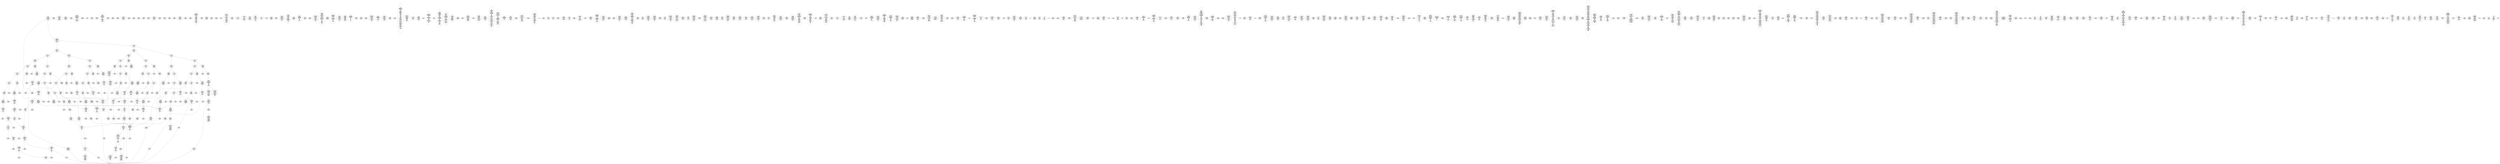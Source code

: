 /* Generated by GvGen v.1.0 (https://www.github.com/stricaud/gvgen) */

digraph G {
compound=true;
   node1 [label="[anywhere]"];
   node2 [label="# 0x0
PUSHX Data
PUSHX Data
MSTORE
PUSHX LogicData
CALLDATASIZE
LT
PUSHX Data
JUMPI
"];
   node3 [label="# 0xd
PUSHX Data
CALLDATALOAD
PUSHX BitData
SHR
PUSHX LogicData
GT
PUSHX Data
JUMPI
"];
   node4 [label="# 0x1e
PUSHX LogicData
GT
PUSHX Data
JUMPI
"];
   node5 [label="# 0x29
PUSHX LogicData
GT
PUSHX Data
JUMPI
"];
   node6 [label="# 0x34
PUSHX LogicData
EQ
PUSHX Data
JUMPI
"];
   node7 [label="# 0x3f
PUSHX LogicData
EQ
PUSHX Data
JUMPI
"];
   node8 [label="# 0x4a
PUSHX LogicData
EQ
PUSHX Data
JUMPI
"];
   node9 [label="# 0x55
PUSHX LogicData
EQ
PUSHX Data
JUMPI
"];
   node10 [label="# 0x60
PUSHX Data
REVERT
"];
   node11 [label="# 0x64
JUMPDEST
PUSHX LogicData
EQ
PUSHX Data
JUMPI
"];
   node12 [label="# 0x70
PUSHX LogicData
EQ
PUSHX Data
JUMPI
"];
   node13 [label="# 0x7b
PUSHX LogicData
EQ
PUSHX Data
JUMPI
"];
   node14 [label="# 0x86
PUSHX LogicData
EQ
PUSHX Data
JUMPI
"];
   node15 [label="# 0x91
PUSHX Data
REVERT
"];
   node16 [label="# 0x95
JUMPDEST
PUSHX LogicData
GT
PUSHX Data
JUMPI
"];
   node17 [label="# 0xa1
PUSHX LogicData
EQ
PUSHX Data
JUMPI
"];
   node18 [label="# 0xac
PUSHX LogicData
EQ
PUSHX Data
JUMPI
"];
   node19 [label="# 0xb7
PUSHX LogicData
EQ
PUSHX Data
JUMPI
"];
   node20 [label="# 0xc2
PUSHX LogicData
EQ
PUSHX Data
JUMPI
"];
   node21 [label="# 0xcd
PUSHX Data
REVERT
"];
   node22 [label="# 0xd1
JUMPDEST
PUSHX LogicData
EQ
PUSHX Data
JUMPI
"];
   node23 [label="# 0xdd
PUSHX LogicData
EQ
PUSHX Data
JUMPI
"];
   node24 [label="# 0xe8
PUSHX LogicData
EQ
PUSHX Data
JUMPI
"];
   node25 [label="# 0xf3
PUSHX LogicData
EQ
PUSHX Data
JUMPI
"];
   node26 [label="# 0xfe
PUSHX Data
REVERT
"];
   node27 [label="# 0x102
JUMPDEST
PUSHX LogicData
GT
PUSHX Data
JUMPI
"];
   node28 [label="# 0x10e
PUSHX LogicData
GT
PUSHX Data
JUMPI
"];
   node29 [label="# 0x119
PUSHX LogicData
EQ
PUSHX Data
JUMPI
"];
   node30 [label="# 0x124
PUSHX LogicData
EQ
PUSHX Data
JUMPI
"];
   node31 [label="# 0x12f
PUSHX LogicData
EQ
PUSHX Data
JUMPI
"];
   node32 [label="# 0x13a
PUSHX LogicData
EQ
PUSHX Data
JUMPI
"];
   node33 [label="# 0x145
PUSHX Data
REVERT
"];
   node34 [label="# 0x149
JUMPDEST
PUSHX LogicData
EQ
PUSHX Data
JUMPI
"];
   node35 [label="# 0x155
PUSHX LogicData
EQ
PUSHX Data
JUMPI
"];
   node36 [label="# 0x160
PUSHX LogicData
EQ
PUSHX Data
JUMPI
"];
   node37 [label="# 0x16b
PUSHX LogicData
EQ
PUSHX Data
JUMPI
"];
   node38 [label="# 0x176
PUSHX Data
REVERT
"];
   node39 [label="# 0x17a
JUMPDEST
PUSHX LogicData
GT
PUSHX Data
JUMPI
"];
   node40 [label="# 0x186
PUSHX LogicData
EQ
PUSHX Data
JUMPI
"];
   node41 [label="# 0x191
PUSHX LogicData
EQ
PUSHX Data
JUMPI
"];
   node42 [label="# 0x19c
PUSHX LogicData
EQ
PUSHX Data
JUMPI
"];
   node43 [label="# 0x1a7
PUSHX LogicData
EQ
PUSHX Data
JUMPI
"];
   node44 [label="# 0x1b2
PUSHX Data
REVERT
"];
   node45 [label="# 0x1b6
JUMPDEST
PUSHX LogicData
EQ
PUSHX Data
JUMPI
"];
   node46 [label="# 0x1c2
PUSHX LogicData
EQ
PUSHX Data
JUMPI
"];
   node47 [label="# 0x1cd
PUSHX LogicData
EQ
PUSHX Data
JUMPI
"];
   node48 [label="# 0x1d8
JUMPDEST
PUSHX Data
REVERT
"];
   node49 [label="# 0x1dd
JUMPDEST
CALLVALUE
ISZERO
PUSHX Data
JUMPI
"];
   node50 [label="# 0x1e5
PUSHX Data
REVERT
"];
   node51 [label="# 0x1e9
JUMPDEST
PUSHX Data
PUSHX Data
CALLDATASIZE
PUSHX Data
PUSHX Data
JUMP
"];
   node52 [label="# 0x1f8
JUMPDEST
PUSHX Data
JUMP
"];
   node53 [label="# 0x1fd
JUMPDEST
PUSHX MemData
MLOAD
ISZERO
ISZERO
MSTORE
PUSHX ArithData
ADD
"];
   node54 [label="# 0x209
JUMPDEST
PUSHX MemData
MLOAD
SUB
RETURN
"];
   node55 [label="# 0x212
JUMPDEST
CALLVALUE
ISZERO
PUSHX Data
JUMPI
"];
   node56 [label="# 0x21a
PUSHX Data
REVERT
"];
   node57 [label="# 0x21e
JUMPDEST
PUSHX Data
PUSHX Data
JUMP
"];
   node58 [label="# 0x227
JUMPDEST
PUSHX MemData
MLOAD
PUSHX Data
PUSHX Data
JUMP
"];
   node59 [label="# 0x234
JUMPDEST
CALLVALUE
ISZERO
PUSHX Data
JUMPI
"];
   node60 [label="# 0x23c
PUSHX Data
REVERT
"];
   node61 [label="# 0x240
JUMPDEST
PUSHX Data
PUSHX Data
CALLDATASIZE
PUSHX Data
PUSHX Data
JUMP
"];
   node62 [label="# 0x24f
JUMPDEST
PUSHX Data
JUMP
"];
   node63 [label="# 0x254
JUMPDEST
PUSHX MemData
MLOAD
PUSHX ArithData
PUSHX BitData
PUSHX BitData
SHL
SUB
AND
MSTORE
PUSHX ArithData
ADD
PUSHX Data
JUMP
"];
   node64 [label="# 0x26c
JUMPDEST
CALLVALUE
ISZERO
PUSHX Data
JUMPI
"];
   node65 [label="# 0x274
PUSHX Data
REVERT
"];
   node66 [label="# 0x278
JUMPDEST
PUSHX Data
PUSHX Data
CALLDATASIZE
PUSHX Data
PUSHX Data
JUMP
"];
   node67 [label="# 0x287
JUMPDEST
PUSHX Data
JUMP
"];
   node68 [label="# 0x28c
JUMPDEST
STOP
"];
   node69 [label="# 0x28e
JUMPDEST
CALLVALUE
ISZERO
PUSHX Data
JUMPI
"];
   node70 [label="# 0x296
PUSHX Data
REVERT
"];
   node71 [label="# 0x29a
JUMPDEST
PUSHX Data
PUSHX Data
JUMP
"];
   node72 [label="# 0x2aa
JUMPDEST
PUSHX MemData
MLOAD
MSTORE
PUSHX ArithData
ADD
PUSHX Data
JUMP
"];
   node73 [label="# 0x2b8
JUMPDEST
CALLVALUE
ISZERO
PUSHX Data
JUMPI
"];
   node74 [label="# 0x2c0
PUSHX Data
REVERT
"];
   node75 [label="# 0x2c4
JUMPDEST
PUSHX StorData
SLOAD
PUSHX StorData
SLOAD
SUB
PUSHX Data
JUMP
"];
   node76 [label="# 0x2d1
JUMPDEST
CALLVALUE
ISZERO
PUSHX Data
JUMPI
"];
   node77 [label="# 0x2d9
PUSHX Data
REVERT
"];
   node78 [label="# 0x2dd
JUMPDEST
PUSHX Data
PUSHX Data
CALLDATASIZE
PUSHX Data
PUSHX Data
JUMP
"];
   node79 [label="# 0x2ec
JUMPDEST
PUSHX Data
JUMP
"];
   node80 [label="# 0x2f1
JUMPDEST
CALLVALUE
ISZERO
PUSHX Data
JUMPI
"];
   node81 [label="# 0x2f9
PUSHX Data
REVERT
"];
   node82 [label="# 0x2fd
JUMPDEST
PUSHX Data
PUSHX Data
CALLDATASIZE
PUSHX Data
PUSHX Data
JUMP
"];
   node83 [label="# 0x30c
JUMPDEST
PUSHX Data
JUMP
"];
   node84 [label="# 0x311
JUMPDEST
PUSHX Data
MLOAD
PUSHX ArithData
PUSHX BitData
PUSHX BitData
SHL
SUB
AND
MSTORE
PUSHX ArithData
ADD
MSTORE
ADD
PUSHX Data
JUMP
"];
   node85 [label="# 0x330
JUMPDEST
CALLVALUE
ISZERO
PUSHX Data
JUMPI
"];
   node86 [label="# 0x338
PUSHX Data
REVERT
"];
   node87 [label="# 0x33c
JUMPDEST
PUSHX Data
PUSHX Data
CALLDATASIZE
PUSHX Data
PUSHX Data
JUMP
"];
   node88 [label="# 0x34b
JUMPDEST
PUSHX Data
JUMP
"];
   node89 [label="# 0x350
JUMPDEST
CALLVALUE
ISZERO
PUSHX Data
JUMPI
"];
   node90 [label="# 0x358
PUSHX Data
REVERT
"];
   node91 [label="# 0x35c
JUMPDEST
PUSHX Data
PUSHX Data
CALLDATASIZE
PUSHX Data
PUSHX Data
JUMP
"];
   node92 [label="# 0x36b
JUMPDEST
PUSHX Data
JUMP
"];
   node93 [label="# 0x370
JUMPDEST
CALLVALUE
ISZERO
PUSHX Data
JUMPI
"];
   node94 [label="# 0x378
PUSHX Data
REVERT
"];
   node95 [label="# 0x37c
JUMPDEST
PUSHX Data
PUSHX Data
CALLDATASIZE
PUSHX Data
PUSHX Data
JUMP
"];
   node96 [label="# 0x38b
JUMPDEST
PUSHX Data
JUMP
"];
   node97 [label="# 0x390
JUMPDEST
PUSHX MemData
MLOAD
PUSHX Data
PUSHX Data
JUMP
"];
   node98 [label="# 0x39d
JUMPDEST
CALLVALUE
ISZERO
PUSHX Data
JUMPI
"];
   node99 [label="# 0x3a5
PUSHX Data
REVERT
"];
   node100 [label="# 0x3a9
JUMPDEST
PUSHX Data
PUSHX Data
JUMP
"];
   node101 [label="# 0x3b9
JUMPDEST
PUSHX Data
PUSHX Data
CALLDATASIZE
PUSHX Data
PUSHX Data
JUMP
"];
   node102 [label="# 0x3c7
JUMPDEST
PUSHX Data
JUMP
"];
   node103 [label="# 0x3cc
JUMPDEST
CALLVALUE
ISZERO
PUSHX Data
JUMPI
"];
   node104 [label="# 0x3d4
PUSHX Data
REVERT
"];
   node105 [label="# 0x3d8
JUMPDEST
PUSHX Data
PUSHX Data
CALLDATASIZE
PUSHX Data
PUSHX Data
JUMP
"];
   node106 [label="# 0x3e7
JUMPDEST
PUSHX Data
JUMP
"];
   node107 [label="# 0x3ec
JUMPDEST
CALLVALUE
ISZERO
PUSHX Data
JUMPI
"];
   node108 [label="# 0x3f4
PUSHX Data
REVERT
"];
   node109 [label="# 0x3f8
JUMPDEST
PUSHX Data
PUSHX Data
JUMP
"];
   node110 [label="# 0x401
JUMPDEST
CALLVALUE
ISZERO
PUSHX Data
JUMPI
"];
   node111 [label="# 0x409
PUSHX Data
REVERT
"];
   node112 [label="# 0x40d
JUMPDEST
PUSHX Data
PUSHX Data
CALLDATASIZE
PUSHX Data
PUSHX Data
JUMP
"];
   node113 [label="# 0x41c
JUMPDEST
PUSHX Data
JUMP
"];
   node114 [label="# 0x421
JUMPDEST
CALLVALUE
ISZERO
PUSHX Data
JUMPI
"];
   node115 [label="# 0x429
PUSHX Data
REVERT
"];
   node116 [label="# 0x42d
JUMPDEST
PUSHX StorData
SLOAD
PUSHX Data
PUSHX BitData
PUSHX BitData
SHL
DIV
PUSHX BitData
AND
JUMP
"];
   node117 [label="# 0x442
JUMPDEST
PUSHX MemData
MLOAD
PUSHX BitData
AND
MSTORE
PUSHX ArithData
ADD
PUSHX Data
JUMP
"];
   node118 [label="# 0x454
JUMPDEST
CALLVALUE
ISZERO
PUSHX Data
JUMPI
"];
   node119 [label="# 0x45c
PUSHX Data
REVERT
"];
   node120 [label="# 0x460
JUMPDEST
PUSHX Data
PUSHX Data
CALLDATASIZE
PUSHX Data
PUSHX Data
JUMP
"];
   node121 [label="# 0x46f
JUMPDEST
PUSHX Data
JUMP
"];
   node122 [label="# 0x474
JUMPDEST
CALLVALUE
ISZERO
PUSHX Data
JUMPI
"];
   node123 [label="# 0x47c
PUSHX Data
REVERT
"];
   node124 [label="# 0x480
JUMPDEST
PUSHX Data
PUSHX Data
CALLDATASIZE
PUSHX Data
PUSHX Data
JUMP
"];
   node125 [label="# 0x48f
JUMPDEST
PUSHX Data
JUMP
"];
   node126 [label="# 0x494
JUMPDEST
PUSHX MemData
MLOAD
PUSHX Data
PUSHX Data
JUMP
"];
   node127 [label="# 0x4a1
JUMPDEST
CALLVALUE
ISZERO
PUSHX Data
JUMPI
"];
   node128 [label="# 0x4a9
PUSHX Data
REVERT
"];
   node129 [label="# 0x4ad
JUMPDEST
PUSHX Data
PUSHX Data
JUMP
"];
   node130 [label="# 0x4b6
JUMPDEST
CALLVALUE
ISZERO
PUSHX Data
JUMPI
"];
   node131 [label="# 0x4be
PUSHX Data
REVERT
"];
   node132 [label="# 0x4c2
JUMPDEST
PUSHX Data
PUSHX Data
CALLDATASIZE
PUSHX Data
PUSHX Data
JUMP
"];
   node133 [label="# 0x4d1
JUMPDEST
PUSHX Data
JUMP
"];
   node134 [label="# 0x4d6
JUMPDEST
CALLVALUE
ISZERO
PUSHX Data
JUMPI
"];
   node135 [label="# 0x4de
PUSHX Data
REVERT
"];
   node136 [label="# 0x4e2
JUMPDEST
PUSHX Data
PUSHX Data
CALLDATASIZE
PUSHX Data
PUSHX Data
JUMP
"];
   node137 [label="# 0x4f1
JUMPDEST
PUSHX Data
JUMP
"];
   node138 [label="# 0x4f6
JUMPDEST
CALLVALUE
ISZERO
PUSHX Data
JUMPI
"];
   node139 [label="# 0x4fe
PUSHX Data
REVERT
"];
   node140 [label="# 0x502
JUMPDEST
PUSHX Data
PUSHX Data
CALLDATASIZE
PUSHX Data
PUSHX Data
JUMP
"];
   node141 [label="# 0x511
JUMPDEST
PUSHX Data
JUMP
"];
   node142 [label="# 0x516
JUMPDEST
CALLVALUE
ISZERO
PUSHX Data
JUMPI
"];
   node143 [label="# 0x51e
PUSHX Data
REVERT
"];
   node144 [label="# 0x522
JUMPDEST
PUSHX Data
PUSHX Data
CALLDATASIZE
PUSHX Data
PUSHX Data
JUMP
"];
   node145 [label="# 0x531
JUMPDEST
PUSHX Data
JUMP
"];
   node146 [label="# 0x536
JUMPDEST
PUSHX MemData
MLOAD
PUSHX Data
PUSHX Data
JUMP
"];
   node147 [label="# 0x543
JUMPDEST
PUSHX Data
PUSHX Data
CALLDATASIZE
PUSHX Data
PUSHX Data
JUMP
"];
   node148 [label="# 0x551
JUMPDEST
PUSHX Data
JUMP
"];
   node149 [label="# 0x556
JUMPDEST
CALLVALUE
ISZERO
PUSHX Data
JUMPI
"];
   node150 [label="# 0x55e
PUSHX Data
REVERT
"];
   node151 [label="# 0x562
JUMPDEST
PUSHX Data
PUSHX Data
CALLDATASIZE
PUSHX Data
PUSHX Data
JUMP
"];
   node152 [label="# 0x571
JUMPDEST
PUSHX Data
JUMP
"];
   node153 [label="# 0x576
JUMPDEST
PUSHX Data
PUSHX Data
JUMP
"];
   node154 [label="# 0x57e
JUMPDEST
CALLVALUE
ISZERO
PUSHX Data
JUMPI
"];
   node155 [label="# 0x586
PUSHX Data
REVERT
"];
   node156 [label="# 0x58a
JUMPDEST
PUSHX Data
PUSHX Data
JUMP
"];
   node157 [label="# 0x593
JUMPDEST
CALLVALUE
ISZERO
PUSHX Data
JUMPI
"];
   node158 [label="# 0x59b
PUSHX Data
REVERT
"];
   node159 [label="# 0x59f
JUMPDEST
PUSHX Data
PUSHX Data
CALLDATASIZE
PUSHX Data
PUSHX Data
JUMP
"];
   node160 [label="# 0x5ae
JUMPDEST
PUSHX ArithData
PUSHX BitData
PUSHX BitData
SHL
SUB
AND
PUSHX Data
MSTORE
PUSHX Data
PUSHX Data
MSTORE
PUSHX Data
SHA3
AND
MSTORE
MSTORE
SHA3
SLOAD
PUSHX BitData
AND
JUMP
"];
   node161 [label="# 0x5dc
JUMPDEST
CALLVALUE
ISZERO
PUSHX Data
JUMPI
"];
   node162 [label="# 0x5e4
PUSHX Data
REVERT
"];
   node163 [label="# 0x5e8
JUMPDEST
PUSHX Data
PUSHX Data
JUMP
"];
   node164 [label="# 0x5f8
JUMPDEST
CALLVALUE
ISZERO
PUSHX Data
JUMPI
"];
   node165 [label="# 0x600
PUSHX Data
REVERT
"];
   node166 [label="# 0x604
JUMPDEST
PUSHX Data
PUSHX Data
CALLDATASIZE
PUSHX Data
PUSHX Data
JUMP
"];
   node167 [label="# 0x613
JUMPDEST
PUSHX Data
JUMP
"];
   node168 [label="# 0x618
JUMPDEST
PUSHX Data
PUSHX Data
PUSHX Data
JUMP
"];
   node169 [label="# 0x623
JUMPDEST
PUSHX Data
JUMPI
"];
   node170 [label="# 0x629
PUSHX Data
PUSHX Data
JUMP
"];
   node171 [label="# 0x632
JUMPDEST
JUMP
"];
   node172 [label="# 0x638
JUMPDEST
PUSHX Data
PUSHX StorData
SLOAD
PUSHX Data
PUSHX Data
JUMP
"];
   node173 [label="# 0x647
JUMPDEST
PUSHX ArithData
ADD
PUSHX ArithData
DIV
MUL
PUSHX ArithData
ADD
PUSHX MemData
MLOAD
ADD
PUSHX Data
MSTORE
MSTORE
PUSHX ArithData
ADD
SLOAD
PUSHX Data
PUSHX Data
JUMP
"];
   node174 [label="# 0x673
JUMPDEST
ISZERO
PUSHX Data
JUMPI
"];
   node175 [label="# 0x67a
PUSHX LogicData
LT
PUSHX Data
JUMPI
"];
   node176 [label="# 0x682
PUSHX ArithData
SLOAD
DIV
MUL
MSTORE
PUSHX ArithData
ADD
PUSHX Data
JUMP
"];
   node177 [label="# 0x695
JUMPDEST
ADD
PUSHX Data
MSTORE
PUSHX Data
PUSHX Data
SHA3
"];
   node178 [label="# 0x6a3
JUMPDEST
SLOAD
MSTORE
PUSHX ArithData
ADD
PUSHX ArithData
ADD
GT
PUSHX Data
JUMPI
"];
   node179 [label="# 0x6b7
SUB
PUSHX BitData
AND
ADD
"];
   node180 [label="# 0x6c0
JUMPDEST
JUMP
"];
   node181 [label="# 0x6ca
JUMPDEST
PUSHX Data
PUSHX Data
PUSHX Data
JUMP
"];
   node182 [label="# 0x6d5
JUMPDEST
PUSHX Data
JUMPI
"];
   node183 [label="# 0x6da
PUSHX MemData
MLOAD
PUSHX Data
MSTORE
PUSHX ArithData
ADD
PUSHX MemData
MLOAD
SUB
REVERT
"];
   node184 [label="# 0x70b
JUMPDEST
PUSHX Data
MSTORE
PUSHX Data
PUSHX Data
MSTORE
PUSHX Data
SHA3
SLOAD
PUSHX ArithData
PUSHX BitData
PUSHX BitData
SHL
SUB
AND
JUMP
"];
   node185 [label="# 0x727
JUMPDEST
PUSHX Data
PUSHX Data
PUSHX Data
JUMP
"];
   node186 [label="# 0x732
JUMPDEST
CALLER
PUSHX ArithData
PUSHX BitData
PUSHX BitData
SHL
SUB
AND
EQ
PUSHX Data
JUMPI
"];
   node187 [label="# 0x745
PUSHX Data
CALLER
PUSHX Data
JUMP
"];
   node188 [label="# 0x74e
JUMPDEST
PUSHX Data
JUMPI
"];
   node189 [label="# 0x753
PUSHX MemData
MLOAD
PUSHX BitData
PUSHX BitData
SHL
MSTORE
PUSHX ArithData
ADD
PUSHX MemData
MLOAD
SUB
REVERT
"];
   node190 [label="# 0x76b
JUMPDEST
PUSHX Data
MSTORE
PUSHX Data
PUSHX Data
MSTORE
PUSHX MemData
SHA3
SLOAD
PUSHX BitData
AND
PUSHX ArithData
PUSHX BitData
PUSHX BitData
SHL
SUB
AND
OR
SSTORE
MLOAD
AND
PUSHX Data
LOGX
JUMP
"];
   node191 [label="# 0x7df
JUMPDEST
PUSHX Data
PUSHX Data
PUSHX Data
JUMP
"];
   node192 [label="# 0x7ea
JUMPDEST
PUSHX ArithData
PUSHX BitData
PUSHX BitData
SHL
SUB
AND
PUSHX ArithData
PUSHX BitData
PUSHX BitData
SHL
SUB
AND
EQ
PUSHX Data
JUMPI
"];
   node193 [label="# 0x806
PUSHX MemData
MLOAD
PUSHX Data
MSTORE
PUSHX ArithData
ADD
PUSHX MemData
MLOAD
SUB
REVERT
"];
   node194 [label="# 0x837
JUMPDEST
PUSHX Data
MSTORE
PUSHX Data
PUSHX Data
MSTORE
PUSHX Data
SHA3
SLOAD
PUSHX Data
CALLER
"];
   node195 [label="# 0x84e
JUMPDEST
PUSHX ArithData
PUSHX BitData
PUSHX BitData
SHL
SUB
AND
AND
EQ
EQ
OR
JUMP
"];
   node196 [label="# 0x863
JUMPDEST
PUSHX Data
JUMPI
"];
   node197 [label="# 0x868
PUSHX Data
CALLER
PUSHX Data
JUMP
"];
   node198 [label="# 0x871
JUMPDEST
PUSHX Data
JUMPI
"];
   node199 [label="# 0x876
PUSHX MemData
MLOAD
PUSHX BitData
PUSHX BitData
SHL
MSTORE
PUSHX ArithData
ADD
PUSHX MemData
MLOAD
SUB
REVERT
"];
   node200 [label="# 0x88e
JUMPDEST
PUSHX ArithData
PUSHX BitData
PUSHX BitData
SHL
SUB
AND
PUSHX Data
JUMPI
"];
   node201 [label="# 0x89d
PUSHX MemData
MLOAD
PUSHX Data
MSTORE
PUSHX ArithData
ADD
PUSHX MemData
MLOAD
SUB
REVERT
"];
   node202 [label="# 0x8ce
JUMPDEST
ISZERO
PUSHX Data
JUMPI
"];
   node203 [label="# 0x8d5
PUSHX Data
SSTORE
"];
   node204 [label="# 0x8d9
JUMPDEST
PUSHX ArithData
PUSHX BitData
PUSHX BitData
SHL
SUB
AND
PUSHX Data
MSTORE
PUSHX Data
PUSHX Data
MSTORE
PUSHX Data
SHA3
SLOAD
PUSHX BitData
NOT
ADD
SSTORE
AND
MSTORE
SHA3
SLOAD
PUSHX ArithData
ADD
SSTORE
TIMESTAMP
PUSHX BitData
SHL
OR
PUSHX BitData
PUSHX BitData
SHL
OR
PUSHX ArithData
MSTORE
PUSHX Data
PUSHX Data
MSTORE
PUSHX Data
SHA3
SSTORE
PUSHX BitData
PUSHX BitData
SHL
AND
SUB
PUSHX Data
JUMPI
"];
   node205 [label="# 0x936
PUSHX ArithData
ADD
PUSHX ArithData
MSTORE
PUSHX Data
PUSHX Data
MSTORE
PUSHX Data
SHA3
SLOAD
SUB
PUSHX Data
JUMPI
"];
   node206 [label="# 0x94f
PUSHX StorData
SLOAD
EQ
PUSHX Data
JUMPI
"];
   node207 [label="# 0x958
PUSHX Data
MSTORE
PUSHX Data
PUSHX Data
MSTORE
PUSHX Data
SHA3
SSTORE
"];
   node208 [label="# 0x969
JUMPDEST
"];
   node209 [label="# 0x96b
JUMPDEST
PUSHX ArithData
PUSHX BitData
PUSHX BitData
SHL
SUB
AND
PUSHX ArithData
PUSHX BitData
PUSHX BitData
SHL
SUB
AND
PUSHX Data
PUSHX MemData
MLOAD
PUSHX MemData
MLOAD
SUB
LOGX
"];
   node210 [label="# 0x9ad
JUMPDEST
JUMP
"];
   node211 [label="# 0x9b5
JUMPDEST
PUSHX Data
MSTORE
PUSHX Data
PUSHX ArithData
MSTORE
PUSHX Data
SHA3
MLOAD
ADD
MSTORE
SLOAD
PUSHX ArithData
PUSHX BitData
PUSHX BitData
SHL
SUB
AND
MSTORE
PUSHX BitData
PUSHX BitData
SHL
DIV
PUSHX BitData
AND
ADD
MSTORE
PUSHX Data
JUMPI
"];
   node212 [label="# 0xa00
PUSHX Data
MLOAD
ADD
MSTORE
PUSHX StorData
SLOAD
PUSHX ArithData
PUSHX BitData
PUSHX BitData
SHL
SUB
AND
MSTORE
PUSHX BitData
PUSHX BitData
SHL
DIV
PUSHX BitData
AND
PUSHX ArithData
ADD
MSTORE
"];
   node213 [label="# 0xa34
JUMPDEST
PUSHX ArithData
ADD
MLOAD
PUSHX Data
PUSHX Data
PUSHX Data
PUSHX BitData
AND
PUSHX Data
JUMP
"];
   node214 [label="# 0xa58
JUMPDEST
PUSHX Data
PUSHX Data
JUMP
"];
   node215 [label="# 0xa62
JUMPDEST
MLOAD
"];
   node216 [label="# 0xa6b
JUMPDEST
JUMP
"];
   node217 [label="# 0xa72
JUMPDEST
PUSHX Data
PUSHX MemData
MLOAD
PUSHX ArithData
ADD
PUSHX Data
MSTORE
PUSHX Data
MSTORE
PUSHX Data
JUMP
"];
   node218 [label="# 0xa8d
JUMPDEST
JUMP
"];
   node219 [label="# 0xa92
JUMPDEST
PUSHX Data
PUSHX Data
PUSHX Data
CALLER
PUSHX Data
PUSHX ArithData
ADD
PUSHX ArithData
ADD
PUSHX Data
JUMP
"];
   node220 [label="# 0xaca
JUMPDEST
PUSHX Data
PUSHX ArithData
ADD
PUSHX ArithData
ADD
PUSHX Data
JUMP
"];
   node221 [label="# 0xada
JUMPDEST
PUSHX Data
MLOAD
PUSHX ArithData
ADD
MSTORE
PUSHX ArithData
PUSHX BitData
PUSHX BitData
SHL
SUB
AND
ADD
MSTORE
PUSHX BitData
AND
PUSHX ArithData
ADD
MSTORE
AND
PUSHX ArithData
ADD
MSTORE
PUSHX ArithData
ADD
PUSHX MemData
MLOAD
PUSHX ArithData
SUB
SUB
MSTORE
PUSHX Data
MSTORE
MLOAD
PUSHX ArithData
ADD
SHA3
PUSHX Data
JUMP
"];
   node222 [label="# 0xb26
JUMPDEST
PUSHX StorData
SLOAD
PUSHX MemData
MLOAD
PUSHX ArithData
PUSHX ArithData
ADD
DIV
MUL
ADD
ADD
MSTORE
MSTORE
PUSHX ArithData
PUSHX BitData
PUSHX BitData
SHL
SUB
AND
PUSHX Data
ADD
CALLDATACOPY
PUSHX Data
ADD
MSTORE
PUSHX Data
JUMP
"];
   node223 [label="# 0xb78
JUMPDEST
PUSHX ArithData
PUSHX BitData
PUSHX BitData
SHL
SUB
AND
EQ
"];
   node224 [label="# 0xb86
JUMPDEST
JUMP
"];
   node225 [label="# 0xb8d
JUMPDEST
PUSHX Data
PUSHX Data
PUSHX LogicData
GT
ISZERO
PUSHX Data
JUMPI
"];
   node226 [label="# 0xba4
PUSHX Data
PUSHX Data
JUMP
"];
   node227 [label="# 0xbab
JUMPDEST
PUSHX MemData
MLOAD
MSTORE
PUSHX ArithData
MUL
PUSHX ArithData
ADD
ADD
PUSHX Data
MSTORE
ISZERO
PUSHX Data
JUMPI
"];
   node228 [label="# 0xbc5
PUSHX ArithData
ADD
"];
   node229 [label="# 0xbc9
JUMPDEST
PUSHX Data
MLOAD
PUSHX ArithData
ADD
MSTORE
PUSHX Data
MSTORE
PUSHX ArithData
ADD
MSTORE
ADD
MSTORE
PUSHX ArithData
ADD
MSTORE
MSTORE
PUSHX BitData
NOT
ADD
ADD
PUSHX Data
JUMPI
"];
   node230 [label="# 0xbfb
"];
   node231 [label="# 0xbfd
JUMPDEST
PUSHX Data
"];
   node232 [label="# 0xc03
JUMPDEST
EQ
PUSHX Data
JUMPI
"];
   node233 [label="# 0xc0b
PUSHX Data
LT
PUSHX Data
JUMPI
"];
   node234 [label="# 0xc18
PUSHX Data
PUSHX Data
JUMP
"];
   node235 [label="# 0xc1f
JUMPDEST
PUSHX ArithData
MUL
ADD
CALLDATALOAD
PUSHX Data
JUMP
"];
   node236 [label="# 0xc2b
JUMPDEST
MLOAD
LT
PUSHX Data
JUMPI
"];
   node237 [label="# 0xc36
PUSHX Data
PUSHX Data
JUMP
"];
   node238 [label="# 0xc3d
JUMPDEST
PUSHX ArithData
MUL
ADD
ADD
MSTORE
PUSHX ArithData
ADD
PUSHX Data
JUMP
"];
   node239 [label="# 0xc50
JUMPDEST
JUMP
"];
   node240 [label="# 0xc59
JUMPDEST
PUSHX Data
PUSHX ArithData
ADD
PUSHX Data
JUMP
"];
   node241 [label="# 0xc66
JUMPDEST
PUSHX ArithData
PUSHX BitData
PUSHX BitData
SHL
SUB
AND
CALLER
PUSHX ArithData
PUSHX BitData
PUSHX BitData
SHL
SUB
AND
EQ
PUSHX Data
JUMPI
"];
   node242 [label="# 0xc7f
PUSHX MemData
MLOAD
PUSHX Data
MSTORE
PUSHX ArithData
ADD
PUSHX MemData
MLOAD
SUB
REVERT
"];
   node243 [label="# 0xcb0
JUMPDEST
PUSHX Data
PUSHX Data
JUMP
"];
   node244 [label="# 0xcbb
JUMPDEST
PUSHX Data
JUMPI
"];
   node245 [label="# 0xcc0
PUSHX MemData
MLOAD
PUSHX Data
MSTORE
PUSHX ArithData
ADD
PUSHX MemData
MLOAD
SUB
REVERT
"];
   node246 [label="# 0xcf1
JUMPDEST
PUSHX Data
PUSHX ArithData
ADD
PUSHX ArithData
ADD
PUSHX Data
JUMP
"];
   node247 [label="# 0xd01
JUMPDEST
PUSHX BitData
AND
PUSHX BitData
AND
PUSHX Data
CALLER
PUSHX ArithData
PUSHX BitData
PUSHX BitData
SHL
SUB
AND
PUSHX Data
MSTORE
PUSHX Data
PUSHX Data
MSTORE
PUSHX BitData
SHA3
SLOAD
SHR
PUSHX BitData
AND
JUMP
"];
   node248 [label="# 0xd35
JUMPDEST
PUSHX Data
PUSHX Data
JUMP
"];
   node249 [label="# 0xd3f
JUMPDEST
GT
ISZERO
PUSHX Data
JUMPI
"];
   node250 [label="# 0xd46
PUSHX MemData
MLOAD
PUSHX Data
MSTORE
PUSHX ArithData
ADD
PUSHX MemData
MLOAD
SUB
REVERT
"];
   node251 [label="# 0xd77
JUMPDEST
PUSHX Data
PUSHX BitData
AND
PUSHX Data
PUSHX StorData
SLOAD
PUSHX StorData
SLOAD
SUB
JUMP
"];
   node252 [label="# 0xd8b
JUMPDEST
PUSHX Data
PUSHX Data
JUMP
"];
   node253 [label="# 0xd95
JUMPDEST
GT
ISZERO
PUSHX Data
JUMPI
"];
   node254 [label="# 0xd9c
PUSHX MemData
MLOAD
PUSHX BitData
PUSHX BitData
SHL
MSTORE
PUSHX ArithData
ADD
PUSHX MemData
MLOAD
SUB
REVERT
"];
   node255 [label="# 0xdb4
JUMPDEST
PUSHX StorData
SLOAD
PUSHX BitData
PUSHX BitData
SHL
DIV
PUSHX BitData
AND
PUSHX ArithData
SUB
PUSHX Data
JUMPI
"];
   node256 [label="# 0xdc9
PUSHX Data
PUSHX BitData
AND
PUSHX Data
PUSHX Data
JUMP
"];
   node257 [label="# 0xddd
JUMPDEST
CALLVALUE
LT
ISZERO
PUSHX Data
JUMPI
"];
   node258 [label="# 0xde5
PUSHX MemData
MLOAD
PUSHX BitData
PUSHX BitData
SHL
MSTORE
PUSHX ArithData
ADD
PUSHX MemData
MLOAD
SUB
REVERT
"];
   node259 [label="# 0xdfd
JUMPDEST
PUSHX Data
JUMP
"];
   node260 [label="# 0xe02
JUMPDEST
PUSHX StorData
SLOAD
PUSHX BitData
PUSHX BitData
SHL
DIV
PUSHX BitData
AND
PUSHX ArithData
SUB
PUSHX Data
JUMPI
"];
   node261 [label="# 0xe17
PUSHX Data
PUSHX BitData
AND
PUSHX Data
PUSHX Data
JUMP
"];
   node262 [label="# 0xe2b
JUMPDEST
PUSHX Data
PUSHX BitData
AND
PUSHX Data
PUSHX Data
JUMP
"];
   node263 [label="# 0xe40
JUMPDEST
CALLVALUE
LT
ISZERO
PUSHX Data
JUMPI
"];
   node264 [label="# 0xe48
PUSHX MemData
MLOAD
PUSHX BitData
PUSHX BitData
SHL
MSTORE
PUSHX ArithData
ADD
PUSHX MemData
MLOAD
SUB
REVERT
"];
   node265 [label="# 0xe60
JUMPDEST
PUSHX Data
CALLER
PUSHX BitData
AND
PUSHX Data
JUMP
"];
   node266 [label="# 0xe6d
JUMPDEST
PUSHX Data
PUSHX ArithData
ADD
PUSHX ArithData
ADD
PUSHX Data
JUMP
"];
   node267 [label="# 0xe7d
JUMPDEST
PUSHX BitData
AND
ISZERO
PUSHX Data
JUMPI
"];
   node268 [label="# 0xe86
PUSHX Data
PUSHX Data
PUSHX ArithData
ADD
PUSHX ArithData
ADD
PUSHX Data
JUMP
"];
   node269 [label="# 0xe98
JUMPDEST
PUSHX BitData
AND
PUSHX Data
PUSHX StorData
SLOAD
PUSHX StorData
SLOAD
SUB
JUMP
"];
   node270 [label="# 0xea8
JUMPDEST
PUSHX Data
PUSHX Data
JUMP
"];
   node271 [label="# 0xeb2
JUMPDEST
GT
PUSHX Data
JUMPI
"];
   node272 [label="# 0xeb8
CALLER
PUSHX ArithData
MSTORE
PUSHX Data
PUSHX Data
MSTORE
PUSHX Data
SHA3
SLOAD
PUSHX BitData
SHR
SUB
PUSHX Data
JUMPI
"];
   node273 [label="# 0xed1
PUSHX Data
CALLER
PUSHX Data
PUSHX ArithData
ADD
PUSHX ArithData
ADD
PUSHX Data
JUMP
"];
   node274 [label="# 0xee4
JUMPDEST
PUSHX BitData
AND
PUSHX Data
JUMP
"];
   node275 [label="# 0xeec
JUMPDEST
PUSHX Data
CALLER
PUSHX Data
PUSHX ArithData
ADD
PUSHX ArithData
ADD
PUSHX Data
JUMP
"];
   node276 [label="# 0xf00
JUMPDEST
PUSHX BitData
AND
PUSHX Data
CALLER
PUSHX ArithData
PUSHX BitData
PUSHX BitData
SHL
SUB
AND
PUSHX Data
MSTORE
PUSHX Data
PUSHX Data
MSTORE
PUSHX Data
SHA3
SLOAD
PUSHX BitData
SHR
JUMP
"];
   node277 [label="# 0xf25
JUMPDEST
PUSHX Data
PUSHX Data
JUMP
"];
   node278 [label="# 0xf2f
JUMPDEST
PUSHX ArithData
PUSHX BitData
PUSHX BitData
SHL
SUB
AND
PUSHX Data
MSTORE
PUSHX Data
PUSHX Data
MSTORE
PUSHX Data
SHA3
SLOAD
PUSHX BitData
AND
PUSHX BitData
SHL
OR
SSTORE
JUMP
"];
   node279 [label="# 0xf72
JUMPDEST
JUMP
"];
   node280 [label="# 0xf78
JUMPDEST
PUSHX Data
PUSHX Data
PUSHX Data
JUMP
"];
   node281 [label="# 0xf83
JUMPDEST
PUSHX StorData
SLOAD
PUSHX Data
PUSHX Data
JUMP
"];
   node282 [label="# 0xf90
JUMPDEST
PUSHX ArithData
ADD
PUSHX ArithData
DIV
MUL
PUSHX ArithData
ADD
PUSHX MemData
MLOAD
ADD
PUSHX Data
MSTORE
MSTORE
PUSHX ArithData
ADD
SLOAD
PUSHX Data
PUSHX Data
JUMP
"];
   node283 [label="# 0xfbc
JUMPDEST
ISZERO
PUSHX Data
JUMPI
"];
   node284 [label="# 0xfc3
PUSHX LogicData
LT
PUSHX Data
JUMPI
"];
   node285 [label="# 0xfcb
PUSHX ArithData
SLOAD
DIV
MUL
MSTORE
PUSHX ArithData
ADD
PUSHX Data
JUMP
"];
   node286 [label="# 0xfde
JUMPDEST
ADD
PUSHX Data
MSTORE
PUSHX Data
PUSHX Data
SHA3
"];
   node287 [label="# 0xfec
JUMPDEST
SLOAD
MSTORE
PUSHX ArithData
ADD
PUSHX ArithData
ADD
GT
PUSHX Data
JUMPI
"];
   node288 [label="# 0x1000
SUB
PUSHX BitData
AND
ADD
"];
   node289 [label="# 0x1009
JUMPDEST
JUMP
"];
   node290 [label="# 0x1011
JUMPDEST
PUSHX Data
PUSHX ArithData
PUSHX BitData
PUSHX BitData
SHL
SUB
AND
PUSHX Data
JUMPI
"];
   node291 [label="# 0x1022
PUSHX MemData
MLOAD
PUSHX Data
MSTORE
PUSHX ArithData
ADD
PUSHX MemData
MLOAD
SUB
REVERT
"];
   node292 [label="# 0x1053
JUMPDEST
PUSHX ArithData
PUSHX BitData
PUSHX BitData
SHL
SUB
AND
PUSHX Data
MSTORE
PUSHX Data
PUSHX Data
MSTORE
PUSHX Data
SHA3
SLOAD
PUSHX BitData
AND
JUMP
"];
   node293 [label="# 0x1079
JUMPDEST
PUSHX StorData
SLOAD
PUSHX ArithData
PUSHX BitData
PUSHX BitData
SHL
SUB
AND
CALLER
EQ
PUSHX Data
JUMPI
"];
   node294 [label="# 0x108c
PUSHX MemData
MLOAD
PUSHX BitData
PUSHX BitData
SHL
MSTORE
PUSHX ArithData
ADD
PUSHX MemData
MLOAD
SUB
REVERT
"];
   node295 [label="# 0x10a4
JUMPDEST
PUSHX Data
PUSHX Data
PUSHX Data
JUMP
"];
   node296 [label="# 0x10b0
JUMPDEST
JUMP
"];
   node297 [label="# 0x10b4
JUMPDEST
PUSHX Data
PUSHX Data
PUSHX Data
PUSHX Data
PUSHX Data
JUMP
"];
   node298 [label="# 0x10c4
JUMPDEST
PUSHX Data
PUSHX LogicData
GT
ISZERO
PUSHX Data
JUMPI
"];
   node299 [label="# 0x10da
PUSHX Data
PUSHX Data
JUMP
"];
   node300 [label="# 0x10e1
JUMPDEST
PUSHX MemData
MLOAD
MSTORE
PUSHX ArithData
MUL
PUSHX ArithData
ADD
ADD
PUSHX Data
MSTORE
ISZERO
PUSHX Data
JUMPI
"];
   node301 [label="# 0x10fb
PUSHX ArithData
ADD
PUSHX ArithData
MUL
CALLDATASIZE
CALLDATACOPY
ADD
"];
   node302 [label="# 0x110a
JUMPDEST
PUSHX Data
MLOAD
PUSHX ArithData
ADD
MSTORE
PUSHX Data
MSTORE
PUSHX ArithData
ADD
MSTORE
ADD
MSTORE
PUSHX ArithData
ADD
MSTORE
"];
   node303 [label="# 0x1132
JUMPDEST
EQ
PUSHX Data
JUMPI
"];
   node304 [label="# 0x113a
PUSHX Data
PUSHX Data
JUMP
"];
   node305 [label="# 0x1142
JUMPDEST
PUSHX ArithData
ADD
MLOAD
PUSHX Data
JUMPI
"];
   node306 [label="# 0x114e
MLOAD
PUSHX ArithData
PUSHX BitData
PUSHX BitData
SHL
SUB
AND
ISZERO
PUSHX Data
JUMPI
"];
   node307 [label="# 0x115e
MLOAD
"];
   node308 [label="# 0x1162
JUMPDEST
PUSHX ArithData
PUSHX BitData
PUSHX BitData
SHL
SUB
AND
PUSHX ArithData
PUSHX BitData
PUSHX BitData
SHL
SUB
AND
SUB
PUSHX Data
JUMPI
"];
   node309 [label="# 0x117c
PUSHX ArithData
ADD
MLOAD
LT
PUSHX Data
JUMPI
"];
   node310 [label="# 0x118d
PUSHX Data
PUSHX Data
JUMP
"];
   node311 [label="# 0x1194
JUMPDEST
PUSHX ArithData
MUL
PUSHX ArithData
ADD
ADD
MSTORE
"];
   node312 [label="# 0x11a1
JUMPDEST
PUSHX ArithData
ADD
PUSHX Data
JUMP
"];
   node313 [label="# 0x11a9
JUMPDEST
JUMP
"];
   node314 [label="# 0x11b5
JUMPDEST
PUSHX Data
PUSHX StorData
SLOAD
PUSHX Data
PUSHX Data
JUMP
"];
   node315 [label="# 0x11c4
JUMPDEST
PUSHX Data
LT
PUSHX Data
JUMPI
"];
   node316 [label="# 0x11ce
PUSHX MemData
MLOAD
PUSHX Data
MSTORE
PUSHX ArithData
ADD
PUSHX MemData
MLOAD
SUB
REVERT
"];
   node317 [label="# 0x11ff
JUMPDEST
PUSHX Data
PUSHX Data
PUSHX StorData
SLOAD
JUMP
"];
   node318 [label="# 0x120b
JUMPDEST
GT
ISZERO
PUSHX Data
JUMPI
"];
   node319 [label="# 0x1216
"];
   node320 [label="# 0x1219
JUMPDEST
PUSHX Data
PUSHX Data
PUSHX Data
JUMP
"];
   node321 [label="# 0x1224
JUMPDEST
LT
ISZERO
PUSHX Data
JUMPI
"];
   node322 [label="# 0x122f
SUB
LT
ISZERO
PUSHX Data
JUMPI
"];
   node323 [label="# 0x123a
"];
   node324 [label="# 0x123d
JUMPDEST
PUSHX Data
JUMP
"];
   node325 [label="# 0x1243
JUMPDEST
PUSHX Data
"];
   node326 [label="# 0x1247
JUMPDEST
PUSHX Data
PUSHX LogicData
GT
ISZERO
PUSHX Data
JUMPI
"];
   node327 [label="# 0x125b
PUSHX Data
PUSHX Data
JUMP
"];
   node328 [label="# 0x1262
JUMPDEST
PUSHX MemData
MLOAD
MSTORE
PUSHX ArithData
MUL
PUSHX ArithData
ADD
ADD
PUSHX Data
MSTORE
ISZERO
PUSHX Data
JUMPI
"];
   node329 [label="# 0x127c
PUSHX ArithData
ADD
PUSHX ArithData
MUL
CALLDATASIZE
CALLDATACOPY
ADD
"];
   node330 [label="# 0x128b
JUMPDEST
PUSHX ArithData
SUB
PUSHX Data
JUMPI
"];
   node331 [label="# 0x1297
PUSHX Data
JUMP
"];
   node332 [label="# 0x12a1
JUMPDEST
PUSHX Data
PUSHX Data
PUSHX Data
JUMP
"];
   node333 [label="# 0x12ac
JUMPDEST
PUSHX Data
PUSHX ArithData
ADD
MLOAD
PUSHX Data
JUMPI
"];
   node334 [label="# 0x12ba
MLOAD
"];
   node335 [label="# 0x12bd
JUMPDEST
"];
   node336 [label="# 0x12bf
JUMPDEST
EQ
ISZERO
ISZERO
PUSHX Data
JUMPI
"];
   node337 [label="# 0x12ca
EQ
ISZERO
"];
   node338 [label="# 0x12cf
JUMPDEST
ISZERO
PUSHX Data
JUMPI
"];
   node339 [label="# 0x12d5
PUSHX Data
PUSHX Data
JUMP
"];
   node340 [label="# 0x12dd
JUMPDEST
PUSHX ArithData
ADD
MLOAD
PUSHX Data
JUMPI
"];
   node341 [label="# 0x12e9
MLOAD
PUSHX ArithData
PUSHX BitData
PUSHX BitData
SHL
SUB
AND
ISZERO
PUSHX Data
JUMPI
"];
   node342 [label="# 0x12f9
MLOAD
"];
   node343 [label="# 0x12fd
JUMPDEST
PUSHX ArithData
PUSHX BitData
PUSHX BitData
SHL
SUB
AND
PUSHX ArithData
PUSHX BitData
PUSHX BitData
SHL
SUB
AND
SUB
PUSHX Data
JUMPI
"];
   node344 [label="# 0x1317
PUSHX ArithData
ADD
MLOAD
LT
PUSHX Data
JUMPI
"];
   node345 [label="# 0x1328
PUSHX Data
PUSHX Data
JUMP
"];
   node346 [label="# 0x132f
JUMPDEST
PUSHX ArithData
MUL
PUSHX ArithData
ADD
ADD
MSTORE
"];
   node347 [label="# 0x133c
JUMPDEST
PUSHX ArithData
ADD
PUSHX Data
JUMP
"];
   node348 [label="# 0x1344
JUMPDEST
MSTORE
JUMP
"];
   node349 [label="# 0x1355
JUMPDEST
CALLER
PUSHX ArithData
PUSHX BitData
PUSHX BitData
SHL
SUB
AND
SUB
PUSHX Data
JUMPI
"];
   node350 [label="# 0x1366
PUSHX MemData
MLOAD
PUSHX Data
MSTORE
PUSHX ArithData
ADD
PUSHX MemData
MLOAD
SUB
REVERT
"];
   node351 [label="# 0x1397
JUMPDEST
CALLER
PUSHX Data
MSTORE
PUSHX Data
PUSHX ArithData
MSTORE
PUSHX MemData
SHA3
PUSHX ArithData
PUSHX BitData
PUSHX BitData
SHL
SUB
AND
MSTORE
MSTORE
SHA3
SLOAD
PUSHX BitData
NOT
AND
ISZERO
ISZERO
OR
SSTORE
MLOAD
MSTORE
PUSHX Data
ADD
PUSHX MemData
MLOAD
SUB
LOGX
JUMP
"];
   node352 [label="# 0x1403
JUMPDEST
PUSHX Data
PUSHX Data
JUMP
"];
   node353 [label="# 0x140e
JUMPDEST
PUSHX ArithData
PUSHX BitData
PUSHX BitData
SHL
SUB
AND
EXTCODESIZE
ISZERO
PUSHX Data
JUMPI
"];
   node354 [label="# 0x141f
PUSHX Data
PUSHX Data
JUMP
"];
   node355 [label="# 0x142a
JUMPDEST
PUSHX Data
JUMPI
"];
   node356 [label="# 0x142f
PUSHX MemData
MLOAD
PUSHX BitData
PUSHX BitData
SHL
MSTORE
PUSHX ArithData
ADD
PUSHX MemData
MLOAD
SUB
REVERT
"];
   node357 [label="# 0x1447
JUMPDEST
PUSHX Data
MLOAD
PUSHX ArithData
ADD
MSTORE
PUSHX Data
MSTORE
PUSHX ArithData
ADD
MSTORE
ADD
MSTORE
PUSHX ArithData
ADD
MSTORE
MLOAD
ADD
MSTORE
MSTORE
ADD
MSTORE
ADD
MSTORE
ADD
MSTORE
PUSHX StorData
SLOAD
LT
PUSHX Data
JUMPI
"];
   node358 [label="# 0x1496
JUMP
"];
   node359 [label="# 0x149b
JUMPDEST
PUSHX Data
PUSHX Data
JUMP
"];
   node360 [label="# 0x14a4
JUMPDEST
PUSHX ArithData
ADD
MLOAD
ISZERO
PUSHX Data
JUMPI
"];
   node361 [label="# 0x14b1
JUMP
"];
   node362 [label="# 0x14b6
JUMPDEST
PUSHX Data
PUSHX Data
JUMP
"];
   node363 [label="# 0x14bf
JUMPDEST
PUSHX StorData
SLOAD
PUSHX LogicData
PUSHX BitData
PUSHX BitData
SHL
DIV
PUSHX BitData
AND
LT
ISZERO
PUSHX Data
JUMPI
"];
   node364 [label="# 0x14d6
PUSHX MemData
MLOAD
PUSHX Data
MSTORE
PUSHX ArithData
ADD
PUSHX MemData
MLOAD
SUB
REVERT
"];
   node365 [label="# 0x1507
JUMPDEST
PUSHX Data
PUSHX BitData
AND
PUSHX Data
PUSHX Data
JUMP
"];
   node366 [label="# 0x1523
JUMPDEST
CALLVALUE
LT
ISZERO
PUSHX Data
JUMPI
"];
   node367 [label="# 0x152b
PUSHX MemData
MLOAD
PUSHX BitData
PUSHX BitData
SHL
MSTORE
PUSHX ArithData
ADD
PUSHX MemData
MLOAD
SUB
REVERT
"];
   node368 [label="# 0x1543
JUMPDEST
PUSHX LogicData
PUSHX BitData
AND
GT
ISZERO
PUSHX Data
JUMPI
"];
   node369 [label="# 0x1557
PUSHX MemData
MLOAD
PUSHX Data
MSTORE
PUSHX ArithData
ADD
PUSHX MemData
MLOAD
SUB
REVERT
"];
   node370 [label="# 0x1588
JUMPDEST
PUSHX Data
PUSHX BitData
AND
PUSHX Data
PUSHX StorData
SLOAD
PUSHX StorData
SLOAD
SUB
JUMP
"];
   node371 [label="# 0x15a3
JUMPDEST
PUSHX Data
PUSHX Data
JUMP
"];
   node372 [label="# 0x15ad
JUMPDEST
GT
ISZERO
PUSHX Data
JUMPI
"];
   node373 [label="# 0x15b4
PUSHX MemData
MLOAD
PUSHX BitData
PUSHX BitData
SHL
MSTORE
PUSHX ArithData
ADD
PUSHX MemData
MLOAD
SUB
REVERT
"];
   node374 [label="# 0x15cc
JUMPDEST
PUSHX Data
CALLER
PUSHX BitData
AND
PUSHX Data
JUMP
"];
   node375 [label="# 0x15e0
JUMPDEST
JUMP
"];
   node376 [label="# 0x15e3
JUMPDEST
PUSHX Data
PUSHX Data
PUSHX Data
JUMP
"];
   node377 [label="# 0x15ee
JUMPDEST
PUSHX Data
JUMPI
"];
   node378 [label="# 0x15f3
PUSHX MemData
MLOAD
PUSHX Data
MSTORE
PUSHX ArithData
ADD
PUSHX MemData
MLOAD
SUB
REVERT
"];
   node379 [label="# 0x1624
JUMPDEST
PUSHX Data
PUSHX Data
PUSHX Data
JUMP
"];
   node380 [label="# 0x162e
JUMPDEST
MLOAD
PUSHX ArithData
SUB
PUSHX Data
JUMPI
"];
   node381 [label="# 0x163a
PUSHX MemData
MLOAD
PUSHX ArithData
ADD
PUSHX Data
MSTORE
PUSHX Data
MSTORE
PUSHX Data
JUMP
"];
   node382 [label="# 0x164e
JUMPDEST
PUSHX Data
PUSHX Data
JUMP
"];
   node383 [label="# 0x1658
JUMPDEST
PUSHX MemData
MLOAD
PUSHX ArithData
ADD
PUSHX Data
PUSHX Data
JUMP
"];
   node384 [label="# 0x1669
JUMPDEST
PUSHX MemData
MLOAD
PUSHX ArithData
SUB
SUB
MSTORE
PUSHX Data
MSTORE
JUMP
"];
   node385 [label="# 0x167f
JUMPDEST
PUSHX Data
PUSHX Data
PUSHX Data
PUSHX Data
SELFBALANCE
PUSHX Data
JUMP
"];
   node386 [label="# 0x16a2
JUMPDEST
PUSHX Data
PUSHX Data
PUSHX Data
JUMP
"];
   node387 [label="# 0x16ad
JUMPDEST
PUSHX MemData
MLOAD
ISZERO
MUL
PUSHX Data
CALL
PUSHX Data
JUMPI
"];
   node388 [label="# 0x16c9
PUSHX Data
REVERT
"];
   node389 [label="# 0x16cd
JUMPDEST
PUSHX MemData
MLOAD
PUSHX Data
SELFBALANCE
ISZERO
PUSHX ArithData
MUL
PUSHX Data
CALL
PUSHX Data
JUMPI
"];
   node390 [label="# 0x1701
PUSHX Data
REVERT
"];
   node391 [label="# 0x1705
JUMPDEST
JUMP
"];
   node392 [label="# 0x1707
JUMPDEST
PUSHX StorData
SLOAD
PUSHX ArithData
PUSHX BitData
PUSHX BitData
SHL
SUB
AND
CALLER
EQ
PUSHX Data
JUMPI
"];
   node393 [label="# 0x171a
PUSHX MemData
MLOAD
PUSHX BitData
PUSHX BitData
SHL
MSTORE
PUSHX ArithData
ADD
PUSHX MemData
MLOAD
SUB
REVERT
"];
   node394 [label="# 0x1732
JUMPDEST
PUSHX StorData
SLOAD
PUSHX BitData
PUSHX BitData
SHL
DIV
PUSHX BitData
AND
PUSHX Data
PUSHX Data
PUSHX Data
JUMP
"];
   node395 [label="# 0x174c
JUMPDEST
PUSHX ArithData
EXP
SLOAD
PUSHX ArithData
MUL
NOT
AND
PUSHX BitData
AND
MUL
OR
SSTORE
JUMP
"];
   node396 [label="# 0x1767
JUMPDEST
PUSHX Data
PUSHX Data
PUSHX Data
JUMP
"];
   node397 [label="# 0x1772
JUMPDEST
PUSHX Data
PUSHX BitData
PUSHX BitData
SHL
PUSHX ArithData
PUSHX BitData
PUSHX BitData
SHL
SUB
NOT
AND
EQ
PUSHX Data
JUMPI
"];
   node398 [label="# 0x178e
PUSHX LogicData
PUSHX ArithData
PUSHX BitData
PUSHX BitData
SHL
SUB
NOT
AND
EQ
"];
   node399 [label="# 0x17bc
JUMPDEST
PUSHX Data
JUMPI
"];
   node400 [label="# 0x17c2
PUSHX ArithData
PUSHX BitData
PUSHX BitData
SHL
SUB
NOT
AND
PUSHX LogicData
EQ
JUMP
"];
   node401 [label="# 0x17f2
JUMPDEST
PUSHX Data
PUSHX ArithData
PUSHX BitData
PUSHX BitData
SHL
SUB
NOT
AND
PUSHX LogicData
EQ
PUSHX Data
JUMPI
"];
   node402 [label="# 0x1827
PUSHX BitData
PUSHX BitData
SHL
PUSHX ArithData
PUSHX BitData
PUSHX BitData
SHL
SUB
NOT
AND
EQ
PUSHX Data
JUMP
"];
   node403 [label="# 0x1840
JUMPDEST
PUSHX Data
PUSHX StorData
SLOAD
LT
ISZERO
PUSHX Data
JUMPI
"];
   node404 [label="# 0x184e
PUSHX Data
MSTORE
PUSHX Data
PUSHX Data
MSTORE
PUSHX Data
SHA3
SLOAD
PUSHX BitData
PUSHX BitData
SHL
AND
ISZERO
JUMP
"];
   node405 [label="# 0x1868
JUMPDEST
PUSHX Data
PUSHX StorData
SLOAD
LT
ISZERO
PUSHX Data
JUMPI
"];
   node406 [label="# 0x1876
PUSHX ArithData
MSTORE
PUSHX Data
PUSHX Data
MSTORE
PUSHX Data
SHA3
SLOAD
PUSHX BitData
PUSHX BitData
SHL
AND
SUB
PUSHX Data
JUMPI
"];
   node407 [label="# 0x1893
JUMPDEST
PUSHX ArithData
SUB
PUSHX Data
JUMPI
"];
   node408 [label="# 0x189c
PUSHX BitData
NOT
ADD
PUSHX Data
MSTORE
PUSHX Data
PUSHX Data
MSTORE
PUSHX Data
SHA3
SLOAD
PUSHX Data
JUMP
"];
   node409 [label="# 0x18b4
JUMPDEST
"];
   node410 [label="# 0x18b6
JUMPDEST
PUSHX MemData
MLOAD
PUSHX Data
MSTORE
PUSHX ArithData
ADD
PUSHX MemData
MLOAD
SUB
REVERT
"];
   node411 [label="# 0x18e8
JUMPDEST
PUSHX Data
PUSHX Data
PUSHX Data
PUSHX Data
JUMP
"];
   node412 [label="# 0x18f5
JUMPDEST
PUSHX MemData
MLOAD
PUSHX Data
PUSHX ArithData
ADD
MSTORE
PUSHX ArithData
ADD
MSTORE
PUSHX ArithData
ADD
MSTORE
PUSHX Data
PUSHX ArithData
ADD
PUSHX MemData
MLOAD
PUSHX ArithData
SUB
SUB
MSTORE
PUSHX Data
MSTORE
MLOAD
PUSHX ArithData
ADD
SHA3
JUMP
"];
   node413 [label="# 0x1951
JUMPDEST
PUSHX Data
PUSHX Data
PUSHX Data
PUSHX Data
JUMP
"];
   node414 [label="# 0x1960
JUMPDEST
PUSHX Data
PUSHX Data
JUMP
"];
   node415 [label="# 0x196d
JUMPDEST
JUMP
"];
   node416 [label="# 0x1975
JUMPDEST
PUSHX StorData
SLOAD
PUSHX ArithData
SUB
PUSHX Data
JUMPI
"];
   node417 [label="# 0x1982
PUSHX MemData
MLOAD
PUSHX Data
MSTORE
PUSHX ArithData
ADD
PUSHX MemData
MLOAD
SUB
REVERT
"];
   node418 [label="# 0x19b3
JUMPDEST
PUSHX ArithData
PUSHX BitData
PUSHX BitData
SHL
SUB
AND
PUSHX Data
MSTORE
PUSHX Data
PUSHX Data
MSTORE
PUSHX Data
SHA3
SLOAD
PUSHX ArithData
MUL
ADD
SSTORE
MSTORE
PUSHX Data
MSTORE
SHA3
PUSHX LogicData
EQ
PUSHX BitData
SHL
TIMESTAMP
PUSHX BitData
SHL
OR
OR
SSTORE
ADD
PUSHX Data
LOGX
PUSHX ArithData
ADD
"];
   node419 [label="# 0x1a2a
JUMPDEST
EQ
PUSHX Data
JUMPI
"];
   node420 [label="# 0x1a32
PUSHX Data
PUSHX Data
PUSHX Data
LOGX
PUSHX ArithData
ADD
PUSHX Data
JUMP
"];
   node421 [label="# 0x1a62
JUMPDEST
PUSHX ArithData
SUB
PUSHX Data
JUMPI
"];
   node422 [label="# 0x1a6c
PUSHX MemData
MLOAD
PUSHX Data
MSTORE
PUSHX ArithData
ADD
PUSHX MemData
MLOAD
SUB
REVERT
"];
   node423 [label="# 0x1a9d
JUMPDEST
PUSHX Data
SSTORE
JUMP
"];
   node424 [label="# 0x1aa6
JUMPDEST
PUSHX Data
MLOAD
PUSHX ArithData
ADD
MSTORE
PUSHX Data
MSTORE
PUSHX ArithData
ADD
MSTORE
ADD
MSTORE
PUSHX ArithData
ADD
MSTORE
PUSHX Data
MSTORE
PUSHX Data
PUSHX Data
MSTORE
PUSHX Data
SHA3
SLOAD
PUSHX Data
PUSHX Data
MLOAD
PUSHX ArithData
ADD
MSTORE
PUSHX ArithData
PUSHX BitData
PUSHX BitData
SHL
SUB
AND
MSTORE
PUSHX BitData
SHR
PUSHX BitData
AND
PUSHX ArithData
ADD
MSTORE
PUSHX BitData
PUSHX BitData
SHL
AND
ISZERO
ISZERO
ADD
MSTORE
PUSHX BitData
SHR
PUSHX ArithData
ADD
MSTORE
JUMP
"];
   node425 [label="# 0x1b25
JUMPDEST
PUSHX MemData
MLOAD
PUSHX BitData
PUSHX BitData
SHL
MSTORE
PUSHX Data
PUSHX ArithData
PUSHX BitData
PUSHX BitData
SHL
SUB
AND
PUSHX Data
PUSHX Data
CALLER
PUSHX ArithData
ADD
PUSHX Data
JUMP
"];
   node426 [label="# 0x1b5a
JUMPDEST
PUSHX Data
PUSHX MemData
MLOAD
SUB
PUSHX Data
GAS
CALL
ISZERO
PUSHX Data
JUMPI
"];
   node427 [label="# 0x1b73
PUSHX MemData
MLOAD
PUSHX ArithData
RETURNDATASIZE
ADD
PUSHX BitData
NOT
AND
ADD
MSTORE
PUSHX Data
ADD
PUSHX Data
JUMP
"];
   node428 [label="# 0x1b92
JUMPDEST
PUSHX Data
"];
   node429 [label="# 0x1b95
JUMPDEST
PUSHX Data
JUMPI
"];
   node430 [label="# 0x1b9a
RETURNDATASIZE
ISZERO
PUSHX Data
JUMPI
"];
   node431 [label="# 0x1ba2
PUSHX MemData
MLOAD
PUSHX BitData
NOT
PUSHX ArithData
RETURNDATASIZE
ADD
AND
ADD
PUSHX Data
MSTORE
RETURNDATASIZE
MSTORE
RETURNDATASIZE
PUSHX Data
PUSHX ArithData
ADD
RETURNDATACOPY
PUSHX Data
JUMP
"];
   node432 [label="# 0x1bc3
JUMPDEST
PUSHX Data
"];
   node433 [label="# 0x1bc8
JUMPDEST
MLOAD
PUSHX ArithData
SUB
PUSHX Data
JUMPI
"];
   node434 [label="# 0x1bd3
PUSHX MemData
MLOAD
PUSHX BitData
PUSHX BitData
SHL
MSTORE
PUSHX ArithData
ADD
PUSHX MemData
MLOAD
SUB
REVERT
"];
   node435 [label="# 0x1beb
JUMPDEST
MLOAD
PUSHX ArithData
ADD
REVERT
"];
   node436 [label="# 0x1bf3
JUMPDEST
PUSHX ArithData
PUSHX BitData
PUSHX BitData
SHL
SUB
NOT
AND
PUSHX BitData
PUSHX BitData
SHL
EQ
"];
   node437 [label="# 0x1c09
JUMPDEST
JUMP
"];
   node438 [label="# 0x1c11
JUMPDEST
PUSHX Data
MLOAD
PUSHX ArithData
ADD
MSTORE
PUSHX Data
MSTORE
PUSHX ArithData
ADD
MSTORE
ADD
MSTORE
PUSHX ArithData
ADD
MSTORE
PUSHX Data
PUSHX Data
PUSHX Data
JUMP
"];
   node439 [label="# 0x1c41
JUMPDEST
PUSHX Data
MLOAD
PUSHX ArithData
ADD
MSTORE
PUSHX ArithData
PUSHX BitData
PUSHX BitData
SHL
SUB
AND
MSTORE
PUSHX BitData
SHR
PUSHX BitData
AND
PUSHX ArithData
ADD
MSTORE
PUSHX BitData
PUSHX BitData
SHL
AND
ISZERO
ISZERO
ADD
MSTORE
PUSHX BitData
SHR
PUSHX ArithData
ADD
MSTORE
JUMP
"];
   node440 [label="# 0x1c89
JUMPDEST
PUSHX Data
PUSHX StorData
SLOAD
PUSHX Data
PUSHX Data
JUMP
"];
   node441 [label="# 0x1c98
JUMPDEST
PUSHX MemData
MLOAD
PUSHX ArithData
ADD
MSTORE
"];
   node442 [label="# 0x1ca6
JUMPDEST
PUSHX ArithData
SUB
PUSHX Data
MOD
PUSHX ArithData
ADD
MSTORE8
PUSHX Data
DIV
PUSHX Data
JUMPI
"];
   node443 [label="# 0x1cbf
SUB
PUSHX BitData
NOT
ADD
MSTORE
JUMP
"];
   node444 [label="# 0x1cd0
JUMPDEST
PUSHX Data
PUSHX Data
PUSHX Data
JUMP
"];
   node445 [label="# 0x1cdb
JUMPDEST
PUSHX Data
PUSHX Data
PUSHX Data
MSTORE
PUSHX Data
PUSHX Data
MSTORE
PUSHX Data
SHA3
SLOAD
JUMP
"];
   node446 [label="# 0x1cf9
JUMPDEST
ISZERO
PUSHX Data
JUMPI
"];
   node447 [label="# 0x1d04
PUSHX Data
CALLER
PUSHX Data
JUMP
"];
   node448 [label="# 0x1d0e
JUMPDEST
PUSHX Data
JUMPI
"];
   node449 [label="# 0x1d13
PUSHX Data
CALLER
PUSHX Data
JUMP
"];
   node450 [label="# 0x1d1c
JUMPDEST
PUSHX Data
JUMPI
"];
   node451 [label="# 0x1d21
PUSHX MemData
MLOAD
PUSHX BitData
PUSHX BitData
SHL
MSTORE
PUSHX ArithData
ADD
PUSHX MemData
MLOAD
SUB
REVERT
"];
   node452 [label="# 0x1d39
JUMPDEST
ISZERO
PUSHX Data
JUMPI
"];
   node453 [label="# 0x1d40
PUSHX Data
SSTORE
"];
   node454 [label="# 0x1d44
JUMPDEST
PUSHX ArithData
PUSHX BitData
PUSHX BitData
SHL
SUB
AND
PUSHX Data
MSTORE
PUSHX Data
PUSHX Data
MSTORE
PUSHX Data
SHA3
SLOAD
PUSHX ArithData
ADD
SSTORE
TIMESTAMP
PUSHX BitData
SHL
OR
PUSHX BitData
OR
PUSHX ArithData
MSTORE
PUSHX Data
PUSHX Data
MSTORE
PUSHX Data
SHA3
SSTORE
PUSHX BitData
PUSHX BitData
SHL
AND
SUB
PUSHX Data
JUMPI
"];
   node455 [label="# 0x1db6
PUSHX ArithData
ADD
PUSHX ArithData
MSTORE
PUSHX Data
PUSHX Data
MSTORE
PUSHX Data
SHA3
SLOAD
SUB
PUSHX Data
JUMPI
"];
   node456 [label="# 0x1dcf
PUSHX StorData
SLOAD
EQ
PUSHX Data
JUMPI
"];
   node457 [label="# 0x1dd8
PUSHX Data
MSTORE
PUSHX Data
PUSHX Data
MSTORE
PUSHX Data
SHA3
SSTORE
"];
   node458 [label="# 0x1de9
JUMPDEST
"];
   node459 [label="# 0x1deb
JUMPDEST
PUSHX MemData
MLOAD
PUSHX Data
PUSHX ArithData
PUSHX BitData
PUSHX BitData
SHL
SUB
AND
PUSHX Data
LOGX
PUSHX StorData
SLOAD
PUSHX ArithData
ADD
SSTORE
JUMP
"];
   node460 [label="# 0x1e34
JUMPDEST
PUSHX Data
ADDRESS
PUSHX ArithData
PUSHX BitData
PUSHX BitData
SHL
SUB
PUSHX BitData
AND
EQ
ISZERO
PUSHX Data
JUMPI
"];
   node461 [label="# 0x1e69
PUSHX LogicData
CHAINID
EQ
"];
   node462 [label="# 0x1e8d
JUMPDEST
ISZERO
PUSHX Data
JUMPI
"];
   node463 [label="# 0x1e93
PUSHX Data
JUMP
"];
   node464 [label="# 0x1eb7
JUMPDEST
PUSHX Data
MLOAD
PUSHX Data
PUSHX ArithData
ADD
MSTORE
PUSHX Data
ADD
MSTORE
PUSHX Data
PUSHX ArithData
ADD
MSTORE
CHAINID
PUSHX ArithData
ADD
MSTORE
ADDRESS
PUSHX ArithData
ADD
MSTORE
MLOAD
SUB
ADD
MSTORE
PUSHX ArithData
ADD
MSTORE
MLOAD
ADD
SHA3
JUMP
"];
   node465 [label="# 0x1f5b
JUMPDEST
PUSHX Data
MLOAD
PUSHX ArithData
SUB
PUSHX Data
JUMPI
"];
   node466 [label="# 0x1f68
PUSHX ArithData
ADD
MLOAD
PUSHX ArithData
ADD
MLOAD
PUSHX ArithData
ADD
MLOAD
PUSHX BitData
BYTE
PUSHX Data
PUSHX Data
JUMP
"];
   node467 [label="# 0x1f85
JUMPDEST
PUSHX Data
JUMP
"];
   node468 [label="# 0x1f91
JUMPDEST
PUSHX Data
PUSHX Data
PUSHX Data
JUMP
"];
   node469 [label="# 0x1f9d
JUMPDEST
PUSHX Data
PUSHX LogicData
GT
ISZERO
PUSHX Data
JUMPI
"];
   node470 [label="# 0x1faa
PUSHX Data
PUSHX Data
JUMP
"];
   node471 [label="# 0x1fb1
JUMPDEST
SUB
PUSHX Data
JUMPI
"];
   node472 [label="# 0x1fb7
JUMP
"];
   node473 [label="# 0x1fb9
JUMPDEST
PUSHX Data
PUSHX LogicData
GT
ISZERO
PUSHX Data
JUMPI
"];
   node474 [label="# 0x1fc6
PUSHX Data
PUSHX Data
JUMP
"];
   node475 [label="# 0x1fcd
JUMPDEST
SUB
PUSHX Data
JUMPI
"];
   node476 [label="# 0x1fd3
PUSHX MemData
MLOAD
PUSHX BitData
PUSHX BitData
SHL
MSTORE
PUSHX Data
PUSHX ArithData
ADD
MSTORE
PUSHX Data
PUSHX ArithData
ADD
MSTORE
PUSHX Data
PUSHX ArithData
ADD
MSTORE
PUSHX ArithData
ADD
"];
   node477 [label="# 0x2016
JUMPDEST
PUSHX MemData
MLOAD
SUB
REVERT
"];
   node478 [label="# 0x201f
JUMPDEST
PUSHX Data
PUSHX LogicData
GT
ISZERO
PUSHX Data
JUMPI
"];
   node479 [label="# 0x202c
PUSHX Data
PUSHX Data
JUMP
"];
   node480 [label="# 0x2033
JUMPDEST
SUB
PUSHX Data
JUMPI
"];
   node481 [label="# 0x2039
PUSHX MemData
MLOAD
PUSHX BitData
PUSHX BitData
SHL
MSTORE
PUSHX Data
PUSHX ArithData
ADD
MSTORE
PUSHX Data
PUSHX ArithData
ADD
MSTORE
PUSHX Data
PUSHX ArithData
ADD
MSTORE
PUSHX ArithData
ADD
PUSHX Data
JUMP
"];
   node482 [label="# 0x2080
JUMPDEST
PUSHX Data
PUSHX LogicData
GT
ISZERO
PUSHX Data
JUMPI
"];
   node483 [label="# 0x208d
PUSHX Data
PUSHX Data
JUMP
"];
   node484 [label="# 0x2094
JUMPDEST
SUB
PUSHX Data
JUMPI
"];
   node485 [label="# 0x209a
PUSHX MemData
MLOAD
PUSHX BitData
PUSHX BitData
SHL
MSTORE
PUSHX Data
PUSHX ArithData
ADD
MSTORE
PUSHX Data
PUSHX ArithData
ADD
MSTORE
PUSHX Data
PUSHX ArithData
ADD
MSTORE
PUSHX BitData
PUSHX BitData
SHL
PUSHX ArithData
ADD
MSTORE
PUSHX ArithData
ADD
PUSHX Data
JUMP
"];
   node486 [label="# 0x20ec
JUMPDEST
PUSHX Data
PUSHX LogicData
GT
ISZERO
PUSHX Data
JUMPI
"];
   node487 [label="# 0x20f9
PUSHX Data
PUSHX Data
JUMP
"];
   node488 [label="# 0x2100
JUMPDEST
SUB
PUSHX Data
JUMPI
"];
   node489 [label="# 0x2106
PUSHX MemData
MLOAD
PUSHX BitData
PUSHX BitData
SHL
MSTORE
PUSHX Data
PUSHX ArithData
ADD
MSTORE
PUSHX Data
PUSHX ArithData
ADD
MSTORE
PUSHX Data
PUSHX ArithData
ADD
MSTORE
PUSHX BitData
PUSHX BitData
SHL
PUSHX ArithData
ADD
MSTORE
PUSHX ArithData
ADD
PUSHX Data
JUMP
"];
   node490 [label="# 0x2158
JUMPDEST
PUSHX Data
PUSHX LogicData
GT
ISZERO
PUSHX Data
JUMPI
"];
   node491 [label="# 0x2184
PUSHX Data
PUSHX Data
PUSHX Data
JUMP
"];
   node492 [label="# 0x218f
JUMPDEST
PUSHX BitData
AND
PUSHX LogicData
EQ
ISZERO
ISZERO
PUSHX Data
JUMPI
"];
   node493 [label="# 0x219e
PUSHX BitData
AND
PUSHX LogicData
EQ
ISZERO
"];
   node494 [label="# 0x21a7
JUMPDEST
ISZERO
PUSHX Data
JUMPI
"];
   node495 [label="# 0x21ad
PUSHX Data
PUSHX Data
PUSHX Data
JUMP
"];
   node496 [label="# 0x21b8
JUMPDEST
PUSHX Data
MLOAD
PUSHX Data
MSTORE
PUSHX ArithData
ADD
MSTORE
MSTORE
PUSHX BitData
AND
ADD
MSTORE
PUSHX ArithData
ADD
MSTORE
PUSHX ArithData
ADD
MSTORE
PUSHX Data
PUSHX ArithData
ADD
PUSHX Data
PUSHX MemData
MLOAD
PUSHX ArithData
SUB
SUB
GAS
STATICCALL
ISZERO
ISZERO
PUSHX Data
JUMPI
"];
   node497 [label="# 0x2203
RETURNDATASIZE
PUSHX Data
RETURNDATACOPY
RETURNDATASIZE
PUSHX Data
REVERT
"];
   node498 [label="# 0x220c
JUMPDEST
PUSHX MemData
MLOAD
PUSHX BitData
NOT
ADD
MLOAD
PUSHX ArithData
PUSHX BitData
PUSHX BitData
SHL
SUB
AND
PUSHX Data
JUMPI
"];
   node499 [label="# 0x2228
PUSHX Data
PUSHX Data
PUSHX Data
JUMP
"];
   node500 [label="# 0x2235
JUMPDEST
PUSHX Data
"];
   node501 [label="# 0x223c
JUMPDEST
JUMP
"];
   node502 [label="# 0x2245
JUMPDEST
PUSHX ArithData
PUSHX BitData
PUSHX BitData
SHL
SUB
NOT
AND
EQ
PUSHX Data
JUMPI
"];
   node503 [label="# 0x2257
PUSHX Data
REVERT
"];
   node504 [label="# 0x225b
JUMPDEST
PUSHX Data
PUSHX LogicData
SUB
SLT
ISZERO
PUSHX Data
JUMPI
"];
   node505 [label="# 0x2269
PUSHX Data
REVERT
"];
   node506 [label="# 0x226d
JUMPDEST
CALLDATALOAD
PUSHX Data
PUSHX Data
JUMP
"];
   node507 [label="# 0x2278
JUMPDEST
PUSHX Data
"];
   node508 [label="# 0x227b
JUMPDEST
LT
ISZERO
PUSHX Data
JUMPI
"];
   node509 [label="# 0x2284
ADD
MLOAD
ADD
MSTORE
PUSHX ArithData
ADD
PUSHX Data
JUMP
"];
   node510 [label="# 0x2293
JUMPDEST
PUSHX Data
ADD
MSTORE
JUMP
"];
   node511 [label="# 0x229c
JUMPDEST
PUSHX Data
MLOAD
MSTORE
PUSHX Data
PUSHX ArithData
ADD
PUSHX ArithData
ADD
PUSHX Data
JUMP
"];
   node512 [label="# 0x22b4
JUMPDEST
PUSHX ArithData
ADD
PUSHX BitData
NOT
AND
ADD
PUSHX ArithData
ADD
JUMP
"];
   node513 [label="# 0x22c8
JUMPDEST
PUSHX Data
MSTORE
PUSHX Data
PUSHX Data
PUSHX ArithData
ADD
PUSHX Data
JUMP
"];
   node514 [label="# 0x22db
JUMPDEST
PUSHX Data
PUSHX LogicData
SUB
SLT
ISZERO
PUSHX Data
JUMPI
"];
   node515 [label="# 0x22e9
PUSHX Data
REVERT
"];
   node516 [label="# 0x22ed
JUMPDEST
CALLDATALOAD
JUMP
"];
   node517 [label="# 0x22f4
JUMPDEST
CALLDATALOAD
PUSHX ArithData
PUSHX BitData
PUSHX BitData
SHL
SUB
AND
EQ
PUSHX Data
JUMPI
"];
   node518 [label="# 0x2307
PUSHX Data
REVERT
"];
   node519 [label="# 0x230b
JUMPDEST
JUMP
"];
   node520 [label="# 0x2310
JUMPDEST
PUSHX Data
PUSHX LogicData
SUB
SLT
ISZERO
PUSHX Data
JUMPI
"];
   node521 [label="# 0x231f
PUSHX Data
REVERT
"];
   node522 [label="# 0x2323
JUMPDEST
PUSHX Data
PUSHX Data
JUMP
"];
   node523 [label="# 0x232c
JUMPDEST
PUSHX ArithData
ADD
CALLDATALOAD
JUMP
"];
   node524 [label="# 0x233a
JUMPDEST
PUSHX Data
PUSHX Data
PUSHX LogicData
SUB
SLT
ISZERO
PUSHX Data
JUMPI
"];
   node525 [label="# 0x234b
PUSHX Data
REVERT
"];
   node526 [label="# 0x234f
JUMPDEST
PUSHX Data
PUSHX Data
JUMP
"];
   node527 [label="# 0x2358
JUMPDEST
PUSHX Data
PUSHX ArithData
ADD
PUSHX Data
JUMP
"];
   node528 [label="# 0x2366
JUMPDEST
PUSHX ArithData
ADD
CALLDATALOAD
JUMP
"];
   node529 [label="# 0x2376
JUMPDEST
PUSHX Data
PUSHX LogicData
SUB
SLT
ISZERO
PUSHX Data
JUMPI
"];
   node530 [label="# 0x2385
PUSHX Data
REVERT
"];
   node531 [label="# 0x2389
JUMPDEST
CALLDATALOAD
PUSHX ArithData
ADD
CALLDATALOAD
JUMP
"];
   node532 [label="# 0x2398
JUMPDEST
PUSHX Data
PUSHX ArithData
ADD
SLT
PUSHX Data
JUMPI
"];
   node533 [label="# 0x23a6
PUSHX Data
REVERT
"];
   node534 [label="# 0x23aa
JUMPDEST
CALLDATALOAD
PUSHX LogicData
GT
ISZERO
PUSHX Data
JUMPI
"];
   node535 [label="# 0x23be
PUSHX Data
REVERT
"];
   node536 [label="# 0x23c2
JUMPDEST
PUSHX ArithData
ADD
PUSHX ArithData
ADD
ADD
GT
ISZERO
PUSHX Data
JUMPI
"];
   node537 [label="# 0x23d6
PUSHX Data
REVERT
"];
   node538 [label="# 0x23da
JUMPDEST
PUSHX Data
PUSHX LogicData
SUB
SLT
ISZERO
PUSHX Data
JUMPI
"];
   node539 [label="# 0x23e8
PUSHX Data
REVERT
"];
   node540 [label="# 0x23ec
JUMPDEST
JUMP
"];
   node541 [label="# 0x23f2
JUMPDEST
PUSHX Data
PUSHX Data
PUSHX LogicData
SUB
SLT
ISZERO
PUSHX Data
JUMPI
"];
   node542 [label="# 0x2403
PUSHX Data
REVERT
"];
   node543 [label="# 0x2407
JUMPDEST
CALLDATALOAD
PUSHX LogicData
GT
ISZERO
PUSHX Data
JUMPI
"];
   node544 [label="# 0x241a
PUSHX Data
REVERT
"];
   node545 [label="# 0x241e
JUMPDEST
PUSHX Data
ADD
PUSHX Data
JUMP
"];
   node546 [label="# 0x242a
JUMPDEST
PUSHX Data
PUSHX ArithData
ADD
PUSHX Data
JUMP
"];
   node547 [label="# 0x243e
JUMPDEST
JUMP
"];
   node548 [label="# 0x2447
JUMPDEST
PUSHX Data
PUSHX LogicData
SUB
SLT
ISZERO
PUSHX Data
JUMPI
"];
   node549 [label="# 0x2456
PUSHX Data
REVERT
"];
   node550 [label="# 0x245a
JUMPDEST
CALLDATALOAD
PUSHX LogicData
GT
ISZERO
PUSHX Data
JUMPI
"];
   node551 [label="# 0x246e
PUSHX Data
REVERT
"];
   node552 [label="# 0x2472
JUMPDEST
ADD
PUSHX ArithData
ADD
SLT
PUSHX Data
JUMPI
"];
   node553 [label="# 0x2482
PUSHX Data
REVERT
"];
   node554 [label="# 0x2486
JUMPDEST
CALLDATALOAD
GT
ISZERO
PUSHX Data
JUMPI
"];
   node555 [label="# 0x2491
PUSHX Data
REVERT
"];
   node556 [label="# 0x2495
JUMPDEST
PUSHX ArithData
PUSHX BitData
SHL
ADD
ADD
GT
ISZERO
PUSHX Data
JUMPI
"];
   node557 [label="# 0x24a6
PUSHX Data
REVERT
"];
   node558 [label="# 0x24aa
JUMPDEST
PUSHX ArithData
ADD
JUMP
"];
   node559 [label="# 0x24bc
JUMPDEST
PUSHX ArithData
MSTORE
MLOAD
ADD
MSTORE
PUSHX Data
ADD
PUSHX ArithData
ADD
"];
   node560 [label="# 0x24d8
JUMPDEST
LT
ISZERO
PUSHX Data
JUMPI
"];
   node561 [label="# 0x24e1
PUSHX Data
MLOAD
PUSHX ArithData
PUSHX BitData
PUSHX BitData
SHL
SUB
MLOAD
AND
MSTORE
PUSHX BitData
PUSHX ArithData
ADD
MLOAD
AND
PUSHX ArithData
ADD
MSTORE
PUSHX ArithData
ADD
MLOAD
ISZERO
ISZERO
PUSHX ArithData
ADD
MSTORE
PUSHX BitData
PUSHX ArithData
ADD
MLOAD
AND
PUSHX ArithData
ADD
MSTORE
JUMP
"];
   node562 [label="# 0x2526
JUMPDEST
ADD
PUSHX ArithData
ADD
PUSHX ArithData
ADD
PUSHX Data
JUMP
"];
   node563 [label="# 0x2539
JUMPDEST
CALLDATALOAD
PUSHX BitData
AND
EQ
PUSHX Data
JUMPI
"];
   node564 [label="# 0x2546
PUSHX Data
REVERT
"];
   node565 [label="# 0x254a
JUMPDEST
PUSHX Data
PUSHX Data
PUSHX LogicData
SUB
SLT
ISZERO
PUSHX Data
JUMPI
"];
   node566 [label="# 0x255c
PUSHX Data
REVERT
"];
   node567 [label="# 0x2560
JUMPDEST
CALLDATALOAD
PUSHX LogicData
GT
ISZERO
PUSHX Data
JUMPI
"];
   node568 [label="# 0x2573
PUSHX Data
REVERT
"];
   node569 [label="# 0x2577
JUMPDEST
PUSHX Data
ADD
PUSHX Data
JUMP
"];
   node570 [label="# 0x2583
JUMPDEST
PUSHX Data
PUSHX ArithData
ADD
PUSHX Data
JUMP
"];
   node571 [label="# 0x2597
JUMPDEST
PUSHX Data
PUSHX ArithData
ADD
PUSHX Data
JUMP
"];
   node572 [label="# 0x25a5
JUMPDEST
JUMP
"];
   node573 [label="# 0x25b0
JUMPDEST
PUSHX Data
PUSHX LogicData
SUB
SLT
ISZERO
PUSHX Data
JUMPI
"];
   node574 [label="# 0x25be
PUSHX Data
REVERT
"];
   node575 [label="# 0x25c2
JUMPDEST
PUSHX Data
PUSHX Data
JUMP
"];
   node576 [label="# 0x25cb
JUMPDEST
PUSHX BitData
PUSHX BitData
SHL
PUSHX Data
MSTORE
PUSHX Data
PUSHX Data
MSTORE
PUSHX Data
PUSHX Data
REVERT
"];
   node577 [label="# 0x25e1
JUMPDEST
PUSHX Data
PUSHX LogicData
GT
ISZERO
PUSHX Data
JUMPI
"];
   node578 [label="# 0x25f5
PUSHX Data
PUSHX Data
JUMP
"];
   node579 [label="# 0x25fc
JUMPDEST
PUSHX MemData
MLOAD
PUSHX ArithData
ADD
PUSHX BitData
NOT
AND
PUSHX ArithData
ADD
AND
ADD
GT
LT
OR
ISZERO
PUSHX Data
JUMPI
"];
   node580 [label="# 0x261d
PUSHX Data
PUSHX Data
JUMP
"];
   node581 [label="# 0x2624
JUMPDEST
PUSHX Data
MSTORE
MSTORE
ADD
GT
ISZERO
PUSHX Data
JUMPI
"];
   node582 [label="# 0x2639
PUSHX Data
REVERT
"];
   node583 [label="# 0x263d
JUMPDEST
PUSHX ArithData
ADD
CALLDATACOPY
PUSHX Data
PUSHX ArithData
ADD
ADD
MSTORE
JUMP
"];
   node584 [label="# 0x2657
JUMPDEST
PUSHX Data
PUSHX LogicData
SUB
SLT
ISZERO
PUSHX Data
JUMPI
"];
   node585 [label="# 0x2665
PUSHX Data
REVERT
"];
   node586 [label="# 0x2669
JUMPDEST
CALLDATALOAD
PUSHX LogicData
GT
ISZERO
PUSHX Data
JUMPI
"];
   node587 [label="# 0x267c
PUSHX Data
REVERT
"];
   node588 [label="# 0x2680
JUMPDEST
ADD
PUSHX ArithData
ADD
SGT
PUSHX Data
JUMPI
"];
   node589 [label="# 0x268d
PUSHX Data
REVERT
"];
   node590 [label="# 0x2691
JUMPDEST
PUSHX Data
CALLDATALOAD
PUSHX ArithData
ADD
PUSHX Data
JUMP
"];
   node591 [label="# 0x26a0
JUMPDEST
PUSHX ArithData
MSTORE
MLOAD
ADD
MSTORE
PUSHX Data
ADD
PUSHX ArithData
ADD
"];
   node592 [label="# 0x26bc
JUMPDEST
LT
ISZERO
PUSHX Data
JUMPI
"];
   node593 [label="# 0x26c5
MLOAD
MSTORE
ADD
ADD
PUSHX ArithData
ADD
PUSHX Data
JUMP
"];
   node594 [label="# 0x26d8
JUMPDEST
PUSHX Data
PUSHX Data
PUSHX LogicData
SUB
SLT
ISZERO
PUSHX Data
JUMPI
"];
   node595 [label="# 0x26e9
PUSHX Data
REVERT
"];
   node596 [label="# 0x26ed
JUMPDEST
PUSHX Data
PUSHX Data
JUMP
"];
   node597 [label="# 0x26f6
JUMPDEST
PUSHX ArithData
ADD
CALLDATALOAD
PUSHX ArithData
ADD
CALLDATALOAD
JUMP
"];
   node598 [label="# 0x270b
JUMPDEST
PUSHX Data
PUSHX LogicData
SUB
SLT
ISZERO
PUSHX Data
JUMPI
"];
   node599 [label="# 0x271a
PUSHX Data
REVERT
"];
   node600 [label="# 0x271e
JUMPDEST
PUSHX Data
PUSHX Data
JUMP
"];
   node601 [label="# 0x2727
JUMPDEST
PUSHX ArithData
ADD
CALLDATALOAD
ISZERO
ISZERO
EQ
PUSHX Data
JUMPI
"];
   node602 [label="# 0x2738
PUSHX Data
REVERT
"];
   node603 [label="# 0x273c
JUMPDEST
JUMP
"];
   node604 [label="# 0x2747
JUMPDEST
PUSHX Data
PUSHX Data
PUSHX LogicData
SUB
SLT
ISZERO
PUSHX Data
JUMPI
"];
   node605 [label="# 0x2759
PUSHX Data
REVERT
"];
   node606 [label="# 0x275d
JUMPDEST
PUSHX Data
PUSHX Data
JUMP
"];
   node607 [label="# 0x2766
JUMPDEST
PUSHX Data
PUSHX ArithData
ADD
PUSHX Data
JUMP
"];
   node608 [label="# 0x2774
JUMPDEST
PUSHX ArithData
ADD
CALLDATALOAD
PUSHX ArithData
ADD
CALLDATALOAD
PUSHX LogicData
GT
ISZERO
PUSHX Data
JUMPI
"];
   node609 [label="# 0x2793
PUSHX Data
REVERT
"];
   node610 [label="# 0x2797
JUMPDEST
ADD
PUSHX ArithData
ADD
SGT
PUSHX Data
JUMPI
"];
   node611 [label="# 0x27a4
PUSHX Data
REVERT
"];
   node612 [label="# 0x27a8
JUMPDEST
PUSHX Data
CALLDATALOAD
PUSHX ArithData
ADD
PUSHX Data
JUMP
"];
   node613 [label="# 0x27b7
JUMPDEST
JUMP
"];
   node614 [label="# 0x27c3
JUMPDEST
MLOAD
PUSHX ArithData
PUSHX BitData
PUSHX BitData
SHL
SUB
AND
MSTORE
PUSHX ArithData
ADD
MLOAD
PUSHX BitData
AND
ADD
MSTORE
PUSHX ArithData
ADD
MLOAD
ISZERO
ISZERO
ADD
MSTORE
PUSHX ArithData
ADD
MLOAD
PUSHX BitData
AND
ADD
MSTORE
PUSHX ArithData
ADD
PUSHX Data
JUMP
"];
   node615 [label="# 0x2808
JUMPDEST
PUSHX Data
PUSHX LogicData
SUB
SLT
ISZERO
PUSHX Data
JUMPI
"];
   node616 [label="# 0x2816
PUSHX Data
REVERT
"];
   node617 [label="# 0x281a
JUMPDEST
CALLDATALOAD
PUSHX BitData
AND
EQ
PUSHX Data
JUMPI
"];
   node618 [label="# 0x282e
PUSHX Data
REVERT
"];
   node619 [label="# 0x2832
JUMPDEST
PUSHX Data
PUSHX LogicData
SUB
SLT
ISZERO
PUSHX Data
JUMPI
"];
   node620 [label="# 0x2841
PUSHX Data
REVERT
"];
   node621 [label="# 0x2845
JUMPDEST
PUSHX Data
PUSHX Data
JUMP
"];
   node622 [label="# 0x284e
JUMPDEST
PUSHX Data
PUSHX ArithData
ADD
PUSHX Data
JUMP
"];
   node623 [label="# 0x285c
JUMPDEST
JUMP
"];
   node624 [label="# 0x2865
JUMPDEST
PUSHX BitData
SHR
AND
PUSHX Data
JUMPI
"];
   node625 [label="# 0x2873
PUSHX BitData
AND
"];
   node626 [label="# 0x2879
JUMPDEST
PUSHX LogicData
LT
SUB
PUSHX Data
JUMPI
"];
   node627 [label="# 0x2884
PUSHX BitData
PUSHX BitData
SHL
PUSHX Data
MSTORE
PUSHX Data
PUSHX Data
MSTORE
PUSHX Data
PUSHX Data
REVERT
"];
   node628 [label="# 0x2899
JUMPDEST
PUSHX BitData
PUSHX BitData
SHL
PUSHX Data
MSTORE
PUSHX Data
PUSHX Data
MSTORE
PUSHX Data
PUSHX Data
REVERT
"];
   node629 [label="# 0x28af
JUMPDEST
PUSHX Data
PUSHX BitData
NOT
DIV
GT
ISZERO
ISZERO
AND
ISZERO
PUSHX Data
JUMPI
"];
   node630 [label="# 0x28c2
PUSHX Data
PUSHX Data
JUMP
"];
   node631 [label="# 0x28c9
JUMPDEST
MUL
JUMP
"];
   node632 [label="# 0x28ce
JUMPDEST
PUSHX Data
PUSHX Data
JUMPI
"];
   node633 [label="# 0x28d6
PUSHX BitData
PUSHX BitData
SHL
PUSHX Data
MSTORE
PUSHX Data
PUSHX Data
MSTORE
PUSHX Data
PUSHX Data
REVERT
"];
   node634 [label="# 0x28eb
JUMPDEST
DIV
JUMP
"];
   node635 [label="# 0x28f0
JUMPDEST
PUSHX Data
PUSHX LogicData
SUB
SLT
ISZERO
PUSHX Data
JUMPI
"];
   node636 [label="# 0x28fe
PUSHX Data
REVERT
"];
   node637 [label="# 0x2902
JUMPDEST
PUSHX Data
PUSHX Data
JUMP
"];
   node638 [label="# 0x290b
JUMPDEST
PUSHX BitData
PUSHX BitData
SHL
PUSHX Data
MSTORE
PUSHX Data
PUSHX Data
MSTORE
PUSHX Data
PUSHX Data
REVERT
"];
   node639 [label="# 0x2921
JUMPDEST
ADD
GT
ISZERO
PUSHX Data
JUMPI
"];
   node640 [label="# 0x292d
PUSHX Data
PUSHX Data
JUMP
"];
   node641 [label="# 0x2934
JUMPDEST
PUSHX Data
AND
AND
ADD
GT
ISZERO
PUSHX Data
JUMPI
"];
   node642 [label="# 0x294e
PUSHX Data
PUSHX Data
JUMP
"];
   node643 [label="# 0x2955
JUMPDEST
JUMP
"];
   node644 [label="# 0x295c
JUMPDEST
PUSHX LogicData
GT
ISZERO
PUSHX Data
JUMPI
"];
   node645 [label="# 0x2966
PUSHX Data
MSTORE
PUSHX Data
SHA3
PUSHX ArithData
ADD
PUSHX BitData
SHR
ADD
PUSHX LogicData
LT
ISZERO
PUSHX Data
JUMPI
"];
   node646 [label="# 0x2981
"];
   node647 [label="# 0x2983
JUMPDEST
PUSHX ArithData
ADD
PUSHX BitData
SHR
ADD
"];
   node648 [label="# 0x298f
JUMPDEST
LT
ISZERO
PUSHX Data
JUMPI
"];
   node649 [label="# 0x2998
SSTORE
PUSHX ArithData
ADD
PUSHX Data
JUMP
"];
   node650 [label="# 0x29a2
JUMPDEST
MLOAD
PUSHX LogicData
GT
ISZERO
PUSHX Data
JUMPI
"];
   node651 [label="# 0x29b5
PUSHX Data
PUSHX Data
JUMP
"];
   node652 [label="# 0x29bc
JUMPDEST
PUSHX Data
PUSHX Data
SLOAD
PUSHX Data
JUMP
"];
   node653 [label="# 0x29ca
JUMPDEST
PUSHX Data
JUMP
"];
   node654 [label="# 0x29d0
JUMPDEST
PUSHX Data
PUSHX LogicData
GT
PUSHX LogicData
EQ
PUSHX Data
JUMPI
"];
   node655 [label="# 0x29e0
PUSHX Data
ISZERO
PUSHX Data
JUMPI
"];
   node656 [label="# 0x29e8
ADD
MLOAD
"];
   node657 [label="# 0x29ed
JUMPDEST
PUSHX BitData
NOT
PUSHX BitData
SHL
SHR
NOT
AND
PUSHX BitData
SHL
OR
SSTORE
PUSHX Data
JUMP
"];
   node658 [label="# 0x2a05
JUMPDEST
PUSHX Data
MSTORE
PUSHX Data
SHA3
PUSHX BitData
NOT
AND
"];
   node659 [label="# 0x2a15
JUMPDEST
LT
ISZERO
PUSHX Data
JUMPI
"];
   node660 [label="# 0x2a1e
ADD
MLOAD
SSTORE
ADD
PUSHX ArithData
ADD
ADD
PUSHX Data
JUMP
"];
   node661 [label="# 0x2a34
JUMPDEST
LT
ISZERO
PUSHX Data
JUMPI
"];
   node662 [label="# 0x2a3e
ADD
MLOAD
PUSHX BitData
NOT
PUSHX BitData
SHL
PUSHX BitData
AND
SHR
NOT
AND
SSTORE
"];
   node663 [label="# 0x2a52
JUMPDEST
PUSHX Data
SHL
ADD
SSTORE
JUMP
"];
   node664 [label="# 0x2a62
JUMPDEST
PUSHX Data
MLOAD
PUSHX Data
PUSHX ArithData
ADD
PUSHX Data
JUMP
"];
   node665 [label="# 0x2a74
JUMPDEST
MLOAD
ADD
PUSHX Data
PUSHX ArithData
ADD
PUSHX Data
JUMP
"];
   node666 [label="# 0x2a88
JUMPDEST
ADD
JUMP
"];
   node667 [label="# 0x2a91
JUMPDEST
PUSHX Data
PUSHX BitData
AND
PUSHX ArithData
SUB
PUSHX Data
JUMPI
"];
   node668 [label="# 0x2aa0
PUSHX Data
PUSHX Data
JUMP
"];
   node669 [label="# 0x2aa7
JUMPDEST
PUSHX ArithData
ADD
JUMP
"];
   node670 [label="# 0x2ab0
JUMPDEST
PUSHX Data
PUSHX ArithData
PUSHX BitData
PUSHX BitData
SHL
SUB
AND
MSTORE
AND
PUSHX ArithData
ADD
MSTORE
PUSHX ArithData
ADD
MSTORE
PUSHX Data
PUSHX ArithData
ADD
MSTORE
PUSHX Data
PUSHX ArithData
ADD
PUSHX Data
JUMP
"];
   node671 [label="# 0x2ae2
JUMPDEST
JUMP
"];
   node672 [label="# 0x2aec
JUMPDEST
PUSHX Data
PUSHX LogicData
SUB
SLT
ISZERO
PUSHX Data
JUMPI
"];
   node673 [label="# 0x2afa
PUSHX Data
REVERT
"];
   node674 [label="# 0x2afe
JUMPDEST
MLOAD
PUSHX Data
PUSHX Data
JUMP
"];
   node675 [label="# 0x2b09
JUMPDEST
PUSHX BitData
PUSHX BitData
SHL
PUSHX Data
MSTORE
PUSHX Data
PUSHX Data
MSTORE
PUSHX Data
PUSHX Data
REVERT
"];
   node676 [label="# 0x2b1f
INVALID
"];
   node677 [label="# 0x2b20
LOGX
PUSHX Data
INVALID
"];
   node678 [label="# 0x2b28
SLT
SHA3
PUSHX Data
INVALID
"];
   node679 [label="# 0x2b34
CALL
OR
NUMBER
EQ
ADDMOD
PUSHX Data
ADDMOD
LT
STOP
"];
   node680 [label="# 0x2b54
CALLER
"];
node2->node48;
node2->node3;
node3->node27;
node3->node4;
node4->node16;
node4->node5;
node5->node11;
node5->node6;
node6->node154;
node6->node7;
node7->node157;
node7->node8;
node8->node161;
node8->node9;
node9->node164;
node9->node10;
node11->node142;
node11->node12;
node12->node147;
node12->node13;
node13->node149;
node13->node14;
node14->node153;
node14->node15;
node16->node22;
node16->node17;
node17->node127;
node17->node18;
node18->node130;
node18->node19;
node19->node134;
node19->node20;
node20->node138;
node20->node21;
node22->node110;
node22->node23;
node23->node114;
node23->node24;
node24->node118;
node24->node25;
node25->node122;
node25->node26;
node27->node39;
node27->node28;
node28->node34;
node28->node29;
node29->node98;
node29->node30;
node30->node101;
node30->node31;
node31->node103;
node31->node32;
node32->node107;
node32->node33;
node34->node80;
node34->node35;
node35->node85;
node35->node36;
node36->node89;
node36->node37;
node37->node93;
node37->node38;
node39->node45;
node39->node40;
node40->node64;
node40->node41;
node41->node69;
node41->node42;
node42->node73;
node42->node43;
node43->node76;
node43->node44;
node45->node49;
node45->node46;
node46->node55;
node46->node47;
node47->node59;
node47->node48;
node49->node51;
node49->node50;
node51->node504;
node55->node57;
node55->node56;
node57->node172;
node59->node61;
node59->node60;
node61->node514;
node64->node66;
node64->node65;
node66->node520;
node69->node71;
node69->node70;
node71->node72;
node72->node54;
node73->node75;
node73->node74;
node75->node72;
node76->node78;
node76->node77;
node78->node524;
node80->node82;
node80->node81;
node82->node529;
node85->node87;
node85->node86;
node87->node524;
node89->node91;
node89->node90;
node91->node541;
node93->node95;
node93->node94;
node95->node548;
node98->node100;
node98->node99;
node100->node72;
node101->node565;
node103->node105;
node103->node104;
node105->node514;
node107->node109;
node107->node108;
node109->node281;
node110->node112;
node110->node111;
node112->node573;
node114->node116;
node114->node115;
node116->node117;
node117->node54;
node118->node120;
node118->node119;
node120->node584;
node122->node124;
node122->node123;
node124->node573;
node127->node129;
node127->node128;
node129->node314;
node130->node132;
node130->node131;
node132->node594;
node134->node136;
node134->node135;
node136->node598;
node138->node140;
node138->node139;
node140->node604;
node142->node144;
node142->node143;
node144->node514;
node147->node615;
node149->node151;
node149->node150;
node151->node514;
node153->node385;
node154->node156;
node154->node155;
node156->node392;
node157->node159;
node157->node158;
node159->node619;
node161->node163;
node161->node162;
node163->node72;
node164->node166;
node164->node165;
node166->node514;
node172->node624;
node216->node1;
node224->node1;
node281->node624;
node314->node624;
node375->node1;
node385->node632;
node392->node394;
node392->node393;
node394->node667;
node502->node375;
node502->node503;
node504->node506;
node504->node505;
node506->node502;
node514->node516;
node514->node515;
node516->node1;
node517->node519;
node517->node518;
node519->node1;
node520->node522;
node520->node521;
node522->node517;
node524->node526;
node524->node525;
node526->node517;
node529->node531;
node529->node530;
node531->node1;
node532->node534;
node532->node533;
node534->node536;
node534->node535;
node536->node216;
node536->node537;
node540->node1;
node541->node543;
node541->node542;
node543->node545;
node543->node544;
node545->node532;
node548->node550;
node548->node549;
node550->node552;
node550->node551;
node552->node554;
node552->node553;
node554->node556;
node554->node555;
node556->node558;
node556->node557;
node558->node1;
node565->node567;
node565->node566;
node567->node569;
node567->node568;
node569->node532;
node573->node575;
node573->node574;
node575->node517;
node577->node579;
node577->node578;
node578->node576;
node579->node581;
node579->node580;
node580->node576;
node581->node583;
node581->node582;
node583->node1;
node584->node586;
node584->node585;
node586->node588;
node586->node587;
node588->node590;
node588->node589;
node590->node577;
node594->node596;
node594->node595;
node596->node517;
node598->node600;
node598->node599;
node600->node517;
node604->node606;
node604->node605;
node606->node517;
node615->node617;
node615->node616;
node617->node224;
node617->node618;
node619->node621;
node619->node620;
node621->node517;
node624->node626;
node624->node625;
node625->node626;
node626->node540;
node626->node627;
node632->node634;
node632->node633;
node634->node1;
node667->node669;
node667->node668;
node668->node628;
node669->node1;
}
